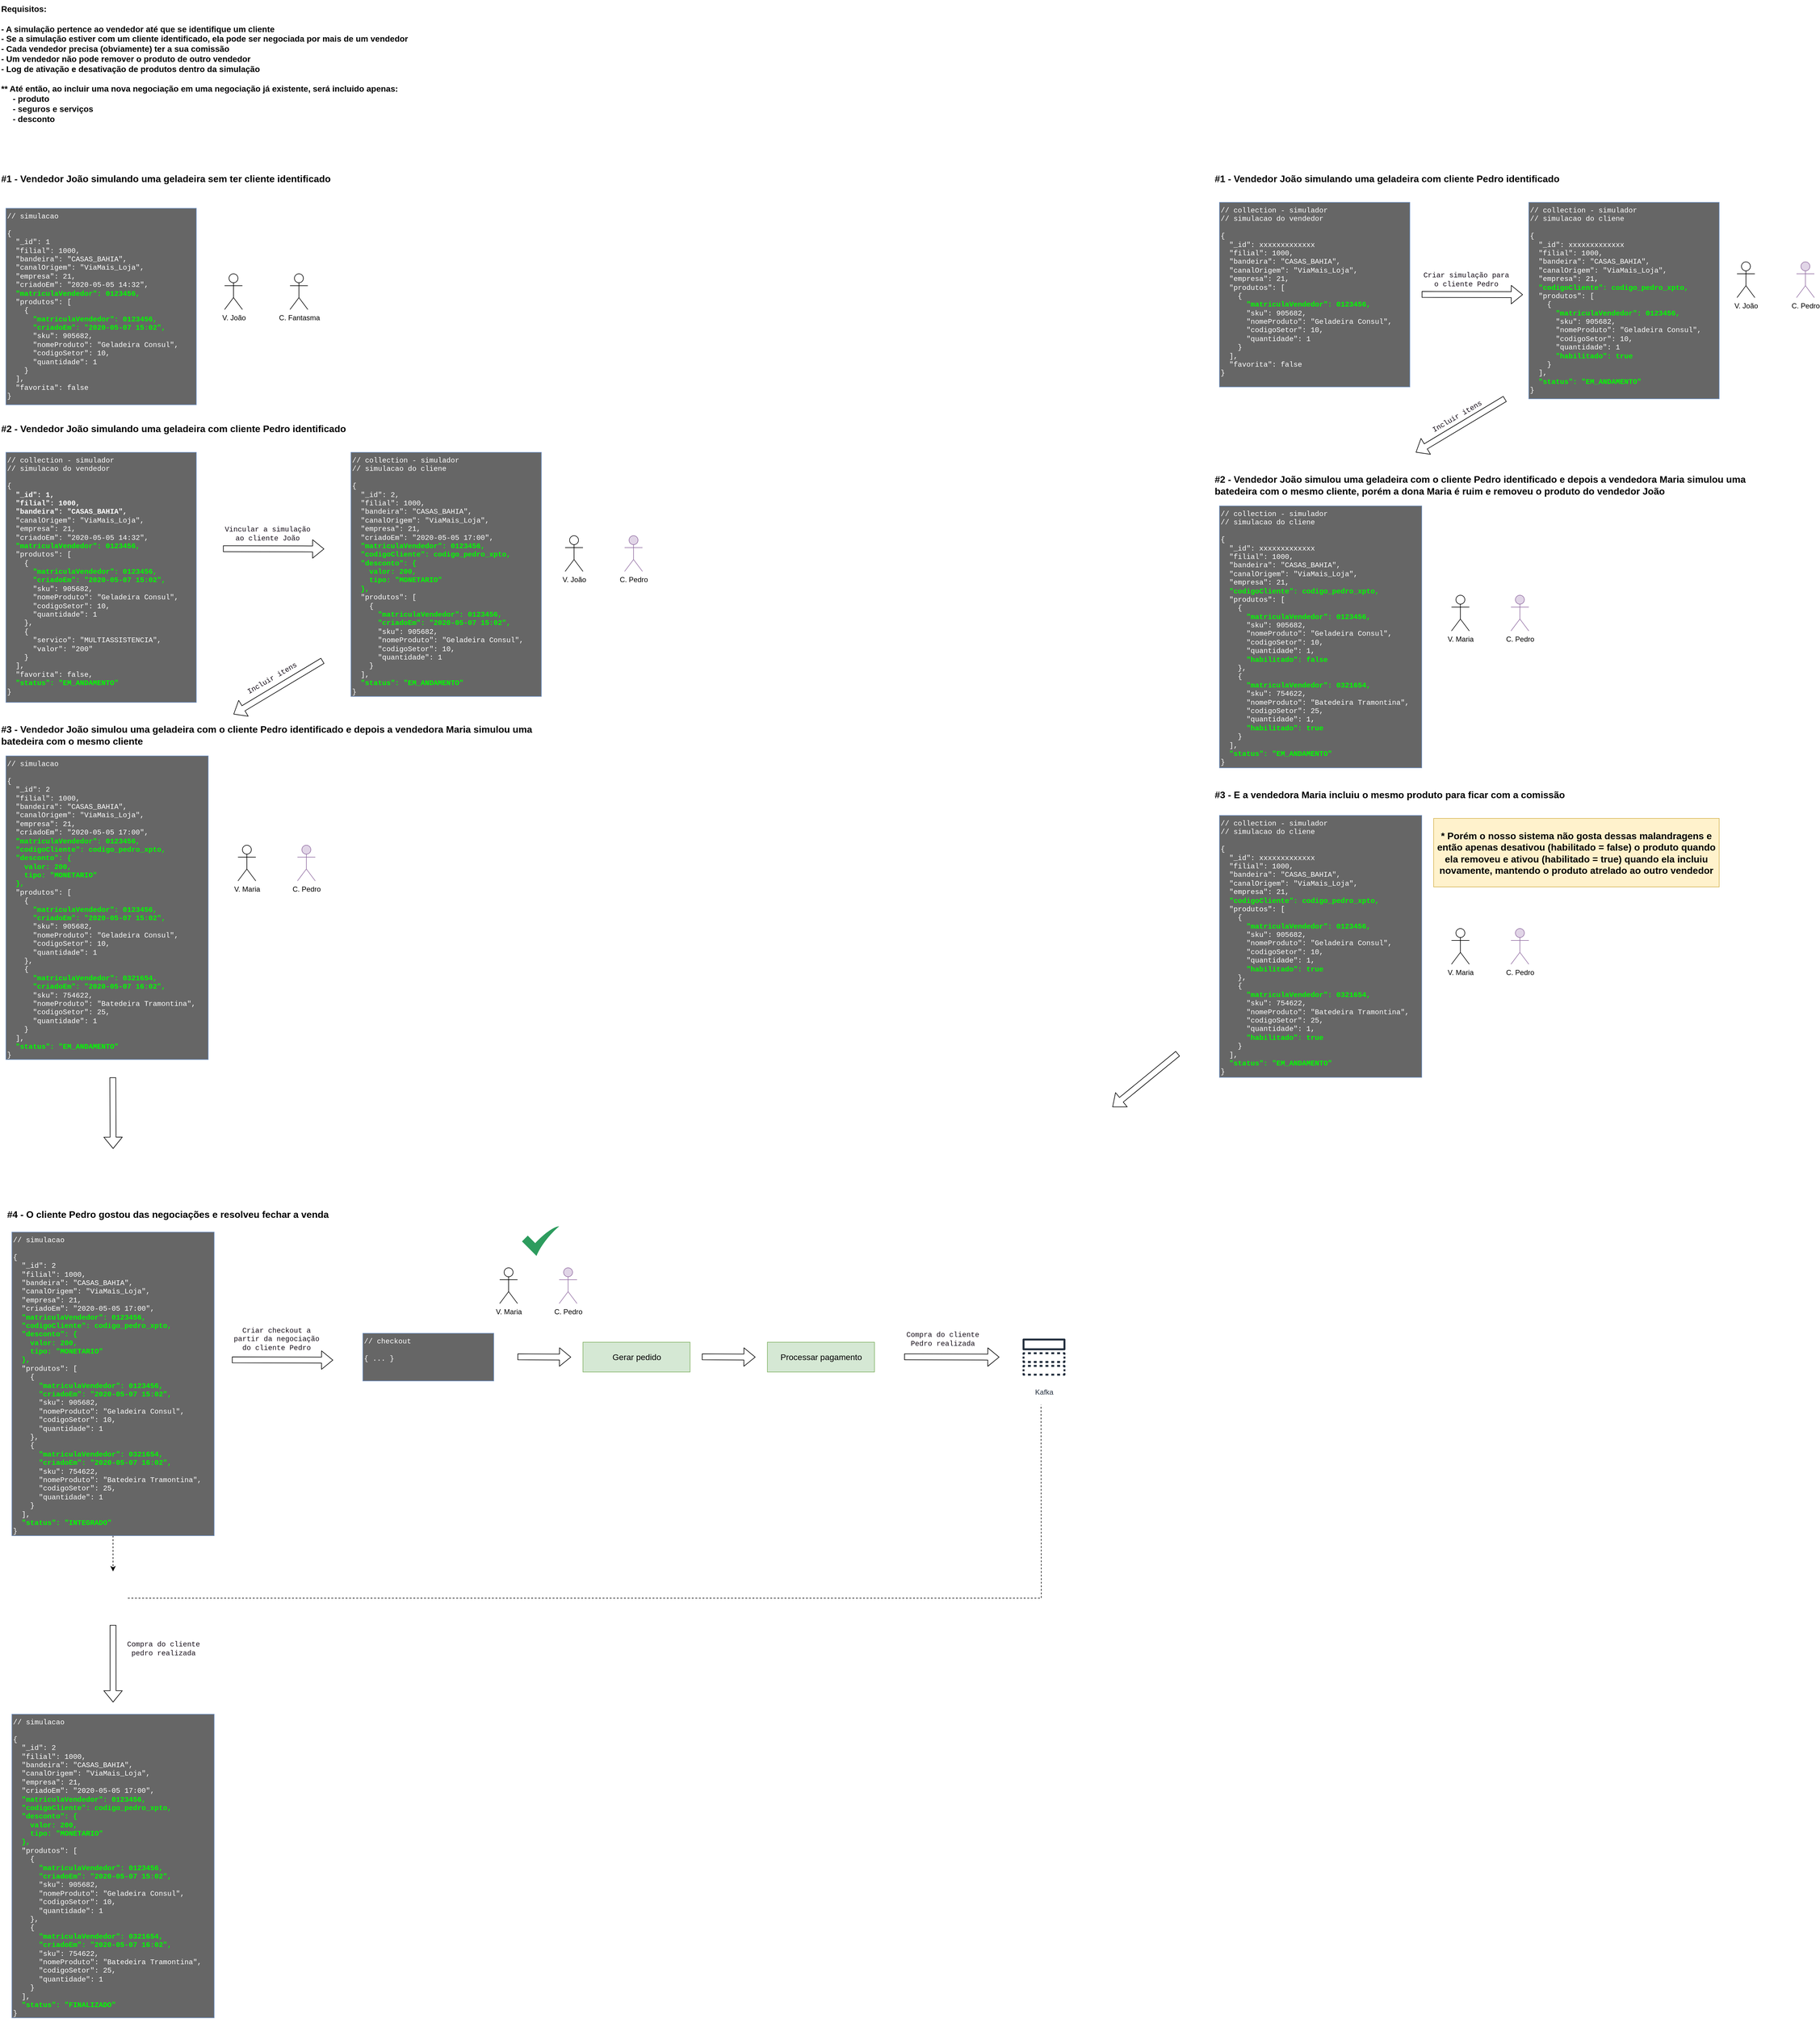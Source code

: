 <mxfile version="21.6.9" type="github" pages="4">
  <diagram id="Ah3j89J9dZjGGa0gmjgg" name="v1">
    <mxGraphModel dx="1434" dy="800" grid="1" gridSize="10" guides="1" tooltips="1" connect="1" arrows="1" fold="1" page="1" pageScale="1" pageWidth="3300" pageHeight="2339" math="0" shadow="0">
      <root>
        <mxCell id="0" />
        <mxCell id="1" parent="0" />
        <mxCell id="9uaR8edSKQL9QuCyxGl3-1" value="#1 - Vendedor João simulando uma geladeira sem ter cliente identificado" style="text;html=1;strokeColor=none;fillColor=none;align=left;verticalAlign=middle;whiteSpace=wrap;rounded=0;fontStyle=1;fontSize=16;" parent="1" vertex="1">
          <mxGeometry x="40" y="330" width="680" height="20" as="geometry" />
        </mxCell>
        <mxCell id="9uaR8edSKQL9QuCyxGl3-2" value="Requisitos:&lt;br style=&quot;font-size: 14px&quot;&gt;&lt;br style=&quot;font-size: 14px&quot;&gt;- A simulação pertence ao vendedor até que se identifique um cliente&lt;br style=&quot;font-size: 14px&quot;&gt;- Se a simulação estiver com um cliente identificado, ela pode ser negociada por mais de um vendedor&lt;br&gt;- Cada vendedor precisa (obviamente) ter a sua comissão&lt;br&gt;- Um vendedor não pode remover o produto de outro vendedor&lt;br&gt;- Log de ativação e desativação de produtos dentro da simulação&lt;br&gt;&lt;br&gt;** Até então, ao incluir uma nova negociação em uma negociação já existente, será incluido apenas:&lt;br&gt;&amp;nbsp; &amp;nbsp; &amp;nbsp;- produto&lt;br&gt;&amp;nbsp; &amp;nbsp; &amp;nbsp;- seguros e serviços&lt;br&gt;&amp;nbsp; &amp;nbsp; &amp;nbsp;- desconto" style="text;html=1;strokeColor=none;fillColor=none;align=left;verticalAlign=top;whiteSpace=wrap;rounded=0;fontStyle=1;fontSize=14;" parent="1" vertex="1">
          <mxGeometry x="40" y="40" width="720" height="220" as="geometry" />
        </mxCell>
        <mxCell id="9uaR8edSKQL9QuCyxGl3-3" value="#2 - Vendedor João simulando uma geladeira com cliente Pedro identificado" style="text;html=1;strokeColor=none;fillColor=none;align=left;verticalAlign=middle;whiteSpace=wrap;rounded=0;fontStyle=1;fontSize=16;" parent="1" vertex="1">
          <mxGeometry x="40" y="750" width="620" height="20" as="geometry" />
        </mxCell>
        <mxCell id="9uaR8edSKQL9QuCyxGl3-4" value="#3 - Vendedor João simulou uma geladeira com o cliente Pedro identificado e depois a vendedora Maria simulou uma batedeira com o mesmo cliente" style="text;html=1;strokeColor=none;fillColor=none;align=left;verticalAlign=middle;whiteSpace=wrap;rounded=0;fontStyle=1;fontSize=16;" parent="1" vertex="1">
          <mxGeometry x="40" y="1250" width="900" height="50" as="geometry" />
        </mxCell>
        <mxCell id="9uaR8edSKQL9QuCyxGl3-5" value="&lt;span&gt;// simulacao&lt;br&gt;&lt;br&gt;{&lt;br&gt;&lt;/span&gt;&amp;nbsp; &quot;_id&quot;: 1&lt;br&gt;&lt;div&gt;&amp;nbsp; &quot;filial&quot;: 1000,&lt;/div&gt;&lt;div&gt;&amp;nbsp; &quot;bandeira&quot;: &quot;CASAS_BAHIA&quot;,&lt;/div&gt;&lt;div&gt;&amp;nbsp; &quot;canalOrigem&quot;: &quot;ViaMais_Loja&quot;,&lt;/div&gt;&lt;div&gt;&amp;nbsp; &quot;empresa&quot;: 21,&lt;/div&gt;&lt;div&gt;&amp;nbsp; &quot;criadoEm&quot;: &quot;2020-05-05 14:32&quot;,&lt;/div&gt;&lt;b style=&quot;color: rgb(0 , 255 , 0)&quot;&gt;&amp;nbsp; &quot;matriculaVendedor&quot;: 0123456,&lt;/b&gt;&lt;div&gt;&amp;nbsp; &quot;produtos&quot;: [&lt;/div&gt;&lt;div&gt;&amp;nbsp; &amp;nbsp; {&lt;/div&gt;&lt;font color=&quot;#00ff00&quot;&gt;&lt;b&gt;&amp;nbsp; &amp;nbsp; &amp;nbsp; &quot;matriculaVendedor&quot;: 0123456,&lt;br&gt;&amp;nbsp; &amp;nbsp; &amp;nbsp;&amp;nbsp;&quot;criadoEm&quot;: &quot;2020-05-07 15:02&quot;,&lt;br&gt;&lt;/b&gt;&lt;/font&gt;&lt;div&gt;&amp;nbsp; &amp;nbsp; &amp;nbsp; &quot;sku&quot;: 905682,&lt;/div&gt;&lt;div&gt;&amp;nbsp; &amp;nbsp; &amp;nbsp; &quot;nomeProduto&quot;: &quot;Geladeira Consul&quot;,&lt;/div&gt;&lt;div&gt;&amp;nbsp; &amp;nbsp; &amp;nbsp; &quot;codigoSetor&quot;: 10,&lt;/div&gt;&lt;div&gt;&amp;nbsp; &amp;nbsp; &amp;nbsp; &quot;quantidade&quot;: 1&lt;/div&gt;&lt;div&gt;&amp;nbsp; &amp;nbsp; }&lt;/div&gt;&lt;div&gt;&amp;nbsp; ],&lt;/div&gt;&lt;div&gt;&amp;nbsp; &quot;favorita&quot;: false&lt;/div&gt;&lt;div&gt;}&lt;/div&gt;" style="text;html=1;strokeColor=#6c8ebf;align=left;verticalAlign=top;whiteSpace=wrap;rounded=0;fontColor=#FFFFFF;fillColor=#666666;fontFamily=Courier New;" parent="1" vertex="1">
          <mxGeometry x="50" y="390" width="320" height="330" as="geometry" />
        </mxCell>
        <mxCell id="9uaR8edSKQL9QuCyxGl3-6" value="// collection - simulador&lt;span&gt;&lt;br&gt;// simulacao do vendedor&lt;br&gt;&lt;br&gt;{&lt;br&gt;&lt;/span&gt;&lt;b&gt;&amp;nbsp; &quot;_id&quot;: 1,&lt;br&gt;&lt;/b&gt;&lt;div&gt;&lt;b&gt;&amp;nbsp; &quot;filial&quot;: 1000,&lt;/b&gt;&lt;/div&gt;&lt;div&gt;&lt;b&gt;&amp;nbsp; &quot;bandeira&quot;: &quot;CASAS_BAHIA&quot;,&lt;/b&gt;&lt;/div&gt;&lt;div&gt;&amp;nbsp; &quot;canalOrigem&quot;: &quot;ViaMais_Loja&quot;,&lt;/div&gt;&lt;div&gt;&amp;nbsp; &quot;empresa&quot;: 21,&lt;/div&gt;&lt;div&gt;&amp;nbsp;&amp;nbsp;&lt;span&gt;&quot;criadoEm&quot;: &quot;2020-05-05 14:32&quot;,&lt;/span&gt;&lt;/div&gt;&lt;b style=&quot;color: rgb(0 , 255 , 0)&quot;&gt;&amp;nbsp; &quot;matriculaVendedor&quot;: 0123456,&lt;/b&gt;&lt;div&gt;&lt;span&gt;&amp;nbsp; &quot;produtos&quot;: [&lt;/span&gt;&lt;br&gt;&lt;/div&gt;&lt;div&gt;&amp;nbsp; &amp;nbsp; {&lt;/div&gt;&lt;b style=&quot;color: rgb(0 , 255 , 0)&quot;&gt;&amp;nbsp; &amp;nbsp; &amp;nbsp; &quot;matriculaVendedor&quot;: 0123456,&lt;br&gt;&lt;/b&gt;&lt;b style=&quot;color: rgb(0 , 255 , 0)&quot;&gt;&amp;nbsp; &amp;nbsp; &amp;nbsp; &quot;criadoEm&quot;: &quot;2020-05-07 15:02&quot;,&lt;/b&gt;&lt;b style=&quot;color: rgb(0 , 255 , 0)&quot;&gt;&lt;br&gt;&lt;/b&gt;&lt;div&gt;&amp;nbsp; &amp;nbsp; &amp;nbsp; &quot;sku&quot;: 905682,&lt;/div&gt;&lt;div&gt;&amp;nbsp; &amp;nbsp; &amp;nbsp; &quot;nomeProduto&quot;: &quot;Geladeira Consul&quot;,&lt;/div&gt;&lt;div&gt;&amp;nbsp; &amp;nbsp; &amp;nbsp; &quot;codigoSetor&quot;: 10,&lt;/div&gt;&lt;div&gt;&amp;nbsp; &amp;nbsp; &amp;nbsp; &quot;quantidade&quot;: 1&lt;/div&gt;&lt;div&gt;&amp;nbsp; &amp;nbsp; },&lt;/div&gt;&lt;div&gt;&amp;nbsp; &amp;nbsp; {&lt;/div&gt;&lt;div&gt;&amp;nbsp; &amp;nbsp; &amp;nbsp; &quot;servico&quot;: &quot;MULTIASSISTENCIA&quot;,&lt;/div&gt;&lt;div&gt;&amp;nbsp; &amp;nbsp; &amp;nbsp; &quot;valor&quot;: &quot;200&quot;&lt;/div&gt;&lt;div&gt;&amp;nbsp; &amp;nbsp; }&lt;/div&gt;&lt;div&gt;&amp;nbsp; ],&lt;/div&gt;&lt;div&gt;&amp;nbsp; &quot;favorita&quot;: false,&lt;/div&gt;&lt;div&gt;&lt;b&gt;&lt;font color=&quot;#00ff00&quot;&gt;&amp;nbsp; &quot;status&quot;: &quot;EM_ANDAMENTO&quot;&lt;/font&gt;&lt;/b&gt;&lt;br&gt;&lt;/div&gt;&lt;div&gt;}&lt;/div&gt;" style="text;html=1;strokeColor=#6c8ebf;align=left;verticalAlign=top;whiteSpace=wrap;rounded=0;fontColor=#FFFFFF;fillColor=#666666;fontFamily=Courier New;" parent="1" vertex="1">
          <mxGeometry x="50" y="800" width="320" height="420" as="geometry" />
        </mxCell>
        <mxCell id="9uaR8edSKQL9QuCyxGl3-7" value="&lt;span&gt;// collection - simulador&lt;br&gt;// simulacao do cliene&lt;br&gt;&lt;br&gt;&lt;/span&gt;{&lt;br&gt;&amp;nbsp; &quot;_id&quot;: 2,&lt;br&gt;&lt;div&gt;&amp;nbsp; &quot;filial&quot;: 1000,&lt;/div&gt;&lt;div&gt;&amp;nbsp; &quot;bandeira&quot;: &quot;CASAS_BAHIA&quot;,&lt;/div&gt;&lt;div&gt;&amp;nbsp; &quot;canalOrigem&quot;: &quot;ViaMais_Loja&quot;,&lt;/div&gt;&lt;div&gt;&amp;nbsp; &quot;empresa&quot;: 21,&lt;/div&gt;&lt;div&gt;&amp;nbsp; &quot;criadoEm&quot;: &quot;2020-05-05 17:00&quot;,&lt;br&gt;&lt;/div&gt;&lt;div&gt;&lt;b style=&quot;color: rgb(0 , 255 , 0)&quot;&gt;&amp;nbsp; &quot;matriculaVendedor&quot;: 0123456,&lt;/b&gt;&lt;br&gt;&lt;/div&gt;&lt;div&gt;&amp;nbsp; &lt;b&gt;&lt;font color=&quot;#00ff00&quot;&gt;&quot;codigoCliente&quot;: codigo_pedro_xpto,&lt;/font&gt;&lt;/b&gt;&lt;/div&gt;&lt;div&gt;&lt;b&gt;&lt;font color=&quot;#00ff00&quot;&gt;&amp;nbsp; &quot;desconto&quot;: {&lt;/font&gt;&lt;/b&gt;&lt;/div&gt;&lt;div&gt;&lt;b&gt;&lt;font color=&quot;#00ff00&quot;&gt;&amp;nbsp; &amp;nbsp; valor: 200,&lt;/font&gt;&lt;/b&gt;&lt;/div&gt;&lt;div&gt;&lt;b&gt;&lt;font color=&quot;#00ff00&quot;&gt;&amp;nbsp; &amp;nbsp; tipo: &quot;MONETARIO&quot;&lt;/font&gt;&lt;/b&gt;&lt;/div&gt;&lt;div&gt;&lt;b&gt;&lt;font color=&quot;#00ff00&quot;&gt;&amp;nbsp; },&lt;/font&gt;&lt;/b&gt;&lt;/div&gt;&lt;div&gt;&amp;nbsp; &quot;produtos&quot;: [&lt;/div&gt;&lt;div&gt;&amp;nbsp; &amp;nbsp; {&lt;/div&gt;&lt;div&gt;&lt;b&gt;&amp;nbsp;&lt;font color=&quot;#00ff00&quot;&gt; &amp;nbsp; &amp;nbsp; &quot;matriculaVendedor&quot;: 0123456,&lt;/font&gt;&lt;br&gt;&lt;/b&gt;&lt;/div&gt;&lt;div&gt;&lt;b style=&quot;color: rgb(0 , 255 , 0)&quot;&gt;&amp;nbsp; &amp;nbsp; &amp;nbsp; &quot;criadoEm&quot;: &quot;2020-05-07 15:02&quot;,&lt;/b&gt;&lt;b&gt;&lt;font color=&quot;#00ff00&quot;&gt;&lt;br&gt;&lt;/font&gt;&lt;/b&gt;&lt;/div&gt;&lt;div&gt;&amp;nbsp; &amp;nbsp; &amp;nbsp; &quot;sku&quot;: 905682,&lt;/div&gt;&lt;div&gt;&amp;nbsp; &amp;nbsp; &amp;nbsp; &quot;nomeProduto&quot;: &quot;Geladeira Consul&quot;,&lt;/div&gt;&lt;div&gt;&amp;nbsp; &amp;nbsp; &amp;nbsp; &quot;codigoSetor&quot;: 10,&lt;/div&gt;&lt;div&gt;&amp;nbsp; &amp;nbsp; &amp;nbsp; &quot;quantidade&quot;: 1&lt;/div&gt;&lt;div&gt;&amp;nbsp; &amp;nbsp; }&lt;/div&gt;&lt;div&gt;&amp;nbsp; ],&lt;/div&gt;&lt;div&gt;&lt;b&gt;&amp;nbsp; &lt;font color=&quot;#00ff00&quot;&gt;&quot;status&quot;: &quot;EM_ANDAMENTO&quot;&lt;/font&gt;&lt;/b&gt;&lt;/div&gt;&lt;div&gt;}&lt;/div&gt;" style="text;html=1;strokeColor=#6c8ebf;align=left;verticalAlign=top;whiteSpace=wrap;rounded=0;fontColor=#FFFFFF;fillColor=#666666;fontFamily=Courier New;" parent="1" vertex="1">
          <mxGeometry x="630" y="800" width="320" height="410" as="geometry" />
        </mxCell>
        <mxCell id="9uaR8edSKQL9QuCyxGl3-8" value="" style="shape=flexArrow;endArrow=classic;html=1;fontFamily=Courier New;fontColor=#FFFFFF;" parent="1" edge="1">
          <mxGeometry width="50" height="50" relative="1" as="geometry">
            <mxPoint x="415" y="961.91" as="sourcePoint" />
            <mxPoint x="585" y="962.25" as="targetPoint" />
          </mxGeometry>
        </mxCell>
        <mxCell id="9uaR8edSKQL9QuCyxGl3-9" value="&lt;span&gt;// simulacao&lt;br&gt;&lt;br&gt;&lt;/span&gt;{&lt;br&gt;&amp;nbsp; &quot;_id&quot;: 2&lt;br&gt;&lt;div&gt;&amp;nbsp; &quot;filial&quot;: 1000,&lt;/div&gt;&lt;div&gt;&amp;nbsp; &quot;bandeira&quot;: &quot;CASAS_BAHIA&quot;,&lt;/div&gt;&lt;div&gt;&amp;nbsp; &quot;canalOrigem&quot;: &quot;ViaMais_Loja&quot;,&lt;/div&gt;&lt;div&gt;&amp;nbsp; &quot;empresa&quot;: 21,&lt;/div&gt;&lt;div&gt;&amp;nbsp; &quot;criadoEm&quot;: &quot;2020-05-05 17:00&quot;,&lt;br&gt;&lt;/div&gt;&lt;div&gt;&lt;b style=&quot;color: rgb(0 , 255 , 0)&quot;&gt;&amp;nbsp; &quot;matriculaVendedor&quot;: 0123456,&lt;/b&gt;&lt;br&gt;&lt;/div&gt;&lt;div&gt;&amp;nbsp; &lt;b&gt;&lt;font color=&quot;#00ff00&quot;&gt;&quot;codigoCliente&quot;:&amp;nbsp;&lt;/font&gt;&lt;/b&gt;&lt;b&gt;&lt;font color=&quot;#00ff00&quot;&gt;codigo_pedro_xpto&lt;/font&gt;&lt;/b&gt;&lt;b&gt;&lt;font color=&quot;#00ff00&quot;&gt;,&lt;/font&gt;&lt;/b&gt;&lt;/div&gt;&lt;div&gt;&lt;div&gt;&lt;b&gt;&lt;font color=&quot;#00ff00&quot;&gt;&amp;nbsp; &quot;desconto&quot;: {&lt;/font&gt;&lt;/b&gt;&lt;/div&gt;&lt;div&gt;&lt;b&gt;&lt;font color=&quot;#00ff00&quot;&gt;&amp;nbsp; &amp;nbsp; valor: 200,&lt;/font&gt;&lt;/b&gt;&lt;/div&gt;&lt;div&gt;&lt;b&gt;&lt;font color=&quot;#00ff00&quot;&gt;&amp;nbsp; &amp;nbsp; tipo: &quot;MONETARIO&quot;&lt;/font&gt;&lt;/b&gt;&lt;/div&gt;&lt;div&gt;&lt;b&gt;&lt;font color=&quot;#00ff00&quot;&gt;&amp;nbsp; },&lt;/font&gt;&lt;/b&gt;&lt;/div&gt;&lt;/div&gt;&lt;div&gt;&amp;nbsp; &quot;produtos&quot;: [&lt;/div&gt;&lt;div&gt;&amp;nbsp; &amp;nbsp; {&lt;/div&gt;&lt;div&gt;&lt;b&gt;&lt;font color=&quot;#00ff00&quot;&gt;&amp;nbsp; &amp;nbsp; &amp;nbsp; &quot;matriculaVendedor&quot;: 0123456,&lt;/font&gt;&lt;br&gt;&lt;/b&gt;&lt;/div&gt;&lt;div&gt;&lt;b style=&quot;color: rgb(0 , 255 , 0)&quot;&gt;&amp;nbsp; &amp;nbsp; &amp;nbsp; &quot;criadoEm&quot;: &quot;2020-05-07 15:02&quot;,&lt;/b&gt;&lt;b&gt;&lt;font color=&quot;#00ff00&quot;&gt;&lt;br&gt;&lt;/font&gt;&lt;/b&gt;&lt;/div&gt;&lt;div&gt;&amp;nbsp; &amp;nbsp; &amp;nbsp; &quot;sku&quot;: 905682,&lt;/div&gt;&lt;div&gt;&amp;nbsp; &amp;nbsp; &amp;nbsp; &quot;nomeProduto&quot;: &quot;Geladeira Consul&quot;,&lt;/div&gt;&lt;div&gt;&amp;nbsp; &amp;nbsp; &amp;nbsp; &quot;codigoSetor&quot;: 10,&lt;/div&gt;&lt;div&gt;&amp;nbsp; &amp;nbsp; &amp;nbsp; &quot;quantidade&quot;: 1&lt;/div&gt;&lt;div&gt;&amp;nbsp; &amp;nbsp; },&lt;/div&gt;&lt;div&gt;&amp;nbsp; &amp;nbsp;&amp;nbsp;&lt;span&gt;{&lt;/span&gt;&lt;/div&gt;&lt;div&gt;&lt;b&gt;&lt;font color=&quot;#00ff00&quot;&gt;&amp;nbsp; &amp;nbsp; &amp;nbsp; &quot;matriculaVendedor&quot;: 0321654,&lt;/font&gt;&lt;br&gt;&lt;/b&gt;&lt;/div&gt;&lt;div&gt;&lt;b style=&quot;color: rgb(0 , 255 , 0)&quot;&gt;&amp;nbsp; &amp;nbsp; &amp;nbsp; &quot;criadoEm&quot;: &quot;2020-05-07 16&lt;/b&gt;&lt;b style=&quot;color: rgb(0 , 255 , 0)&quot;&gt;:02&quot;,&lt;/b&gt;&lt;/div&gt;&lt;div&gt;&amp;nbsp; &amp;nbsp; &amp;nbsp; &quot;sku&quot;: 754622,&lt;/div&gt;&lt;div&gt;&amp;nbsp; &amp;nbsp; &amp;nbsp; &quot;nomeProduto&quot;: &quot;Batedeira Tramontina&quot;,&lt;/div&gt;&lt;div&gt;&amp;nbsp; &amp;nbsp; &amp;nbsp; &quot;codigoSetor&quot;: 25,&lt;/div&gt;&lt;div&gt;&amp;nbsp; &amp;nbsp; &amp;nbsp; &quot;quantidade&quot;: 1&lt;/div&gt;&lt;div&gt;&amp;nbsp; &amp;nbsp; }&lt;/div&gt;&lt;div&gt;&amp;nbsp; ],&lt;/div&gt;&lt;div&gt;&lt;b&gt;&amp;nbsp; &lt;font color=&quot;#00ff00&quot;&gt;&quot;status&quot;: &quot;&lt;/font&gt;&lt;span style=&quot;color: rgb(0 , 255 , 0)&quot;&gt;EM_ANDAMENTO&lt;/span&gt;&lt;font color=&quot;#00ff00&quot;&gt;&quot;&lt;/font&gt;&lt;/b&gt;&lt;/div&gt;&lt;div&gt;}&lt;/div&gt;" style="text;html=1;strokeColor=#6c8ebf;align=left;verticalAlign=top;whiteSpace=wrap;rounded=0;fontColor=#FFFFFF;fillColor=#666666;fontFamily=Courier New;" parent="1" vertex="1">
          <mxGeometry x="50" y="1310" width="340" height="510" as="geometry" />
        </mxCell>
        <mxCell id="9uaR8edSKQL9QuCyxGl3-10" value="" style="shape=flexArrow;endArrow=classic;html=1;fontFamily=Courier New;fontColor=#FFFFFF;" parent="1" edge="1">
          <mxGeometry width="50" height="50" relative="1" as="geometry">
            <mxPoint x="582.5" y="1150" as="sourcePoint" />
            <mxPoint x="432.5" y="1240" as="targetPoint" />
          </mxGeometry>
        </mxCell>
        <mxCell id="9uaR8edSKQL9QuCyxGl3-11" value="Vincular a simulação ao cliente João" style="text;html=1;strokeColor=none;fillColor=none;align=center;verticalAlign=middle;whiteSpace=wrap;rounded=0;fontFamily=Courier New;fontColor=#160E19;" parent="1" vertex="1">
          <mxGeometry x="415" y="927.25" width="150" height="20" as="geometry" />
        </mxCell>
        <mxCell id="9uaR8edSKQL9QuCyxGl3-12" value="Incluir itens" style="text;html=1;strokeColor=none;fillColor=none;align=center;verticalAlign=middle;whiteSpace=wrap;rounded=0;fontFamily=Courier New;fontColor=#160E19;rotation=-30;" parent="1" vertex="1">
          <mxGeometry x="427.5" y="1180" width="140" as="geometry" />
        </mxCell>
        <mxCell id="9uaR8edSKQL9QuCyxGl3-13" value="#4 - O cliente Pedro gostou das negociações e resolveu fechar a venda" style="text;html=1;strokeColor=none;fillColor=none;align=left;verticalAlign=middle;whiteSpace=wrap;rounded=0;fontStyle=1;fontSize=16;" parent="1" vertex="1">
          <mxGeometry x="50" y="2070" width="750" height="20" as="geometry" />
        </mxCell>
        <mxCell id="9uaR8edSKQL9QuCyxGl3-14" style="edgeStyle=orthogonalEdgeStyle;rounded=0;orthogonalLoop=1;jettySize=auto;html=1;fontSize=14;fontColor=#000000;dashed=1;" parent="1" source="9uaR8edSKQL9QuCyxGl3-15" edge="1">
          <mxGeometry relative="1" as="geometry">
            <mxPoint x="230" y="2680" as="targetPoint" />
          </mxGeometry>
        </mxCell>
        <mxCell id="9uaR8edSKQL9QuCyxGl3-15" value="// simulacao&lt;br&gt;&lt;br&gt;{&lt;br&gt;&amp;nbsp; &quot;_id&quot;: 2&lt;br&gt;&lt;div&gt;&amp;nbsp; &quot;filial&quot;: 1000,&lt;/div&gt;&lt;div&gt;&amp;nbsp; &quot;bandeira&quot;: &quot;CASAS_BAHIA&quot;,&lt;/div&gt;&lt;div&gt;&amp;nbsp; &quot;canalOrigem&quot;: &quot;ViaMais_Loja&quot;,&lt;/div&gt;&lt;div&gt;&amp;nbsp; &quot;empresa&quot;: 21,&lt;/div&gt;&lt;div&gt;&amp;nbsp; &quot;criadoEm&quot;: &quot;2020-05-05 17:00&quot;,&lt;br&gt;&lt;/div&gt;&lt;div&gt;&lt;b style=&quot;color: rgb(0 , 255 , 0)&quot;&gt;&amp;nbsp; &quot;matriculaVendedor&quot;: 0123456,&lt;/b&gt;&lt;br&gt;&lt;/div&gt;&lt;div&gt;&amp;nbsp;&amp;nbsp;&lt;b&gt;&lt;font color=&quot;#00ff00&quot;&gt;&quot;codigoCliente&quot;:&amp;nbsp;&lt;/font&gt;&lt;/b&gt;&lt;b&gt;&lt;font color=&quot;#00ff00&quot;&gt;codigo_pedro_xpto&lt;/font&gt;&lt;/b&gt;&lt;b&gt;&lt;font color=&quot;#00ff00&quot;&gt;,&lt;/font&gt;&lt;/b&gt;&lt;/div&gt;&lt;div&gt;&lt;div&gt;&lt;b&gt;&lt;font color=&quot;#00ff00&quot;&gt;&amp;nbsp; &quot;desconto&quot;: {&lt;/font&gt;&lt;/b&gt;&lt;/div&gt;&lt;div&gt;&lt;b&gt;&lt;font color=&quot;#00ff00&quot;&gt;&amp;nbsp; &amp;nbsp; valor: 200,&lt;/font&gt;&lt;/b&gt;&lt;/div&gt;&lt;div&gt;&lt;b&gt;&lt;font color=&quot;#00ff00&quot;&gt;&amp;nbsp; &amp;nbsp; tipo: &quot;MONETARIO&quot;&lt;/font&gt;&lt;/b&gt;&lt;/div&gt;&lt;div&gt;&lt;b&gt;&lt;font color=&quot;#00ff00&quot;&gt;&amp;nbsp; },&lt;/font&gt;&lt;/b&gt;&lt;/div&gt;&lt;/div&gt;&lt;div&gt;&amp;nbsp; &quot;produtos&quot;: [&lt;/div&gt;&lt;div&gt;&amp;nbsp; &amp;nbsp; {&lt;/div&gt;&lt;div&gt;&lt;b&gt;&lt;font color=&quot;#00ff00&quot;&gt;&amp;nbsp; &amp;nbsp; &amp;nbsp; &quot;matriculaVendedor&quot;: 0123456,&lt;/font&gt;&lt;br&gt;&lt;/b&gt;&lt;/div&gt;&lt;div&gt;&lt;b style=&quot;color: rgb(0 , 255 , 0)&quot;&gt;&amp;nbsp; &amp;nbsp; &amp;nbsp; &quot;criadoEm&quot;: &quot;2020-05-07 15:02&quot;,&lt;/b&gt;&lt;b&gt;&lt;font color=&quot;#00ff00&quot;&gt;&lt;br&gt;&lt;/font&gt;&lt;/b&gt;&lt;/div&gt;&lt;div&gt;&amp;nbsp; &amp;nbsp; &amp;nbsp; &quot;sku&quot;: 905682,&lt;/div&gt;&lt;div&gt;&amp;nbsp; &amp;nbsp; &amp;nbsp; &quot;nomeProduto&quot;: &quot;Geladeira Consul&quot;,&lt;/div&gt;&lt;div&gt;&amp;nbsp; &amp;nbsp; &amp;nbsp; &quot;codigoSetor&quot;: 10,&lt;/div&gt;&lt;div&gt;&amp;nbsp; &amp;nbsp; &amp;nbsp; &quot;quantidade&quot;: 1&lt;/div&gt;&lt;div&gt;&amp;nbsp; &amp;nbsp; },&lt;/div&gt;&lt;div&gt;&amp;nbsp; &amp;nbsp;&amp;nbsp;{&lt;/div&gt;&lt;div&gt;&lt;b&gt;&lt;font color=&quot;#00ff00&quot;&gt;&amp;nbsp; &amp;nbsp; &amp;nbsp; &quot;matriculaVendedor&quot;: 0321654,&lt;/font&gt;&lt;br&gt;&lt;/b&gt;&lt;/div&gt;&lt;div&gt;&lt;b style=&quot;color: rgb(0 , 255 , 0)&quot;&gt;&amp;nbsp; &amp;nbsp; &amp;nbsp; &quot;criadoEm&quot;: &quot;2020-05-07 16&lt;/b&gt;&lt;b style=&quot;color: rgb(0 , 255 , 0)&quot;&gt;:02&quot;,&lt;/b&gt;&lt;/div&gt;&lt;div&gt;&amp;nbsp; &amp;nbsp; &amp;nbsp; &quot;sku&quot;: 754622,&lt;/div&gt;&lt;div&gt;&amp;nbsp; &amp;nbsp; &amp;nbsp; &quot;nomeProduto&quot;: &quot;Batedeira Tramontina&quot;,&lt;/div&gt;&lt;div&gt;&amp;nbsp; &amp;nbsp; &amp;nbsp; &quot;codigoSetor&quot;: 25,&lt;/div&gt;&lt;div&gt;&amp;nbsp; &amp;nbsp; &amp;nbsp; &quot;quantidade&quot;: 1&lt;/div&gt;&lt;div&gt;&amp;nbsp; &amp;nbsp; }&lt;/div&gt;&lt;div&gt;&amp;nbsp; ],&lt;/div&gt;&lt;div&gt;&lt;b&gt;&amp;nbsp;&amp;nbsp;&lt;font color=&quot;#00ff00&quot;&gt;&quot;status&quot;: &quot;&lt;/font&gt;&lt;span style=&quot;color: rgb(0 , 255 , 0)&quot;&gt;INTEGRADO&lt;/span&gt;&lt;font color=&quot;#00ff00&quot;&gt;&quot;&lt;/font&gt;&lt;/b&gt;&lt;/div&gt;&lt;div&gt;}&lt;/div&gt;" style="text;html=1;strokeColor=#6c8ebf;align=left;verticalAlign=top;whiteSpace=wrap;rounded=0;fontColor=#FFFFFF;fillColor=#666666;fontFamily=Courier New;" parent="1" vertex="1">
          <mxGeometry x="60" y="2110" width="340" height="510" as="geometry" />
        </mxCell>
        <mxCell id="9uaR8edSKQL9QuCyxGl3-16" value="V. João" style="shape=umlActor;verticalLabelPosition=bottom;verticalAlign=top;html=1;outlineConnect=0;" parent="1" vertex="1">
          <mxGeometry x="417.5" y="500" width="30" height="60" as="geometry" />
        </mxCell>
        <mxCell id="9uaR8edSKQL9QuCyxGl3-17" value="C. Fantasma" style="shape=umlActor;verticalLabelPosition=bottom;verticalAlign=top;html=1;outlineConnect=0;" parent="1" vertex="1">
          <mxGeometry x="527.5" y="500" width="30" height="60" as="geometry" />
        </mxCell>
        <mxCell id="9uaR8edSKQL9QuCyxGl3-18" value="" style="shape=image;html=1;verticalAlign=top;verticalLabelPosition=bottom;labelBackgroundColor=#ffffff;imageAspect=0;aspect=fixed;image=https://cdn0.iconfinder.com/data/icons/pinpoint-notifocation/48/question-128.png" parent="1" vertex="1">
          <mxGeometry x="522.5" y="510" width="40" height="40" as="geometry" />
        </mxCell>
        <mxCell id="9uaR8edSKQL9QuCyxGl3-19" value="V. João" style="shape=umlActor;verticalLabelPosition=bottom;verticalAlign=top;html=1;outlineConnect=0;" parent="1" vertex="1">
          <mxGeometry x="990" y="940" width="30" height="60" as="geometry" />
        </mxCell>
        <mxCell id="9uaR8edSKQL9QuCyxGl3-20" value="C. Pedro" style="shape=umlActor;verticalLabelPosition=bottom;verticalAlign=top;html=1;outlineConnect=0;fillColor=#e1d5e7;strokeColor=#9673a6;" parent="1" vertex="1">
          <mxGeometry x="1090" y="940" width="30" height="60" as="geometry" />
        </mxCell>
        <mxCell id="9uaR8edSKQL9QuCyxGl3-21" value="V. Maria" style="shape=umlActor;verticalLabelPosition=bottom;verticalAlign=top;html=1;outlineConnect=0;" parent="1" vertex="1">
          <mxGeometry x="440" y="1460" width="30" height="60" as="geometry" />
        </mxCell>
        <mxCell id="9uaR8edSKQL9QuCyxGl3-22" value="C. Pedro" style="shape=umlActor;verticalLabelPosition=bottom;verticalAlign=top;html=1;outlineConnect=0;fillColor=#e1d5e7;strokeColor=#9673a6;" parent="1" vertex="1">
          <mxGeometry x="540" y="1460" width="30" height="60" as="geometry" />
        </mxCell>
        <mxCell id="9uaR8edSKQL9QuCyxGl3-23" value="" style="shape=image;html=1;verticalAlign=top;verticalLabelPosition=bottom;labelBackgroundColor=#ffffff;imageAspect=0;aspect=fixed;image=https://cdn3.iconfinder.com/data/icons/linecons-free-vector-icons-pack/32/bubble-128.png" parent="1" vertex="1">
          <mxGeometry x="462.5" y="460" width="50" height="50" as="geometry" />
        </mxCell>
        <mxCell id="9uaR8edSKQL9QuCyxGl3-24" value="" style="shape=image;html=1;verticalAlign=top;verticalLabelPosition=bottom;labelBackgroundColor=#ffffff;imageAspect=0;aspect=fixed;image=https://cdn3.iconfinder.com/data/icons/linecons-free-vector-icons-pack/32/bubble-128.png" parent="1" vertex="1">
          <mxGeometry x="1030" y="890" width="50" height="50" as="geometry" />
        </mxCell>
        <mxCell id="9uaR8edSKQL9QuCyxGl3-25" value="" style="shape=image;html=1;verticalAlign=top;verticalLabelPosition=bottom;labelBackgroundColor=#ffffff;imageAspect=0;aspect=fixed;image=https://cdn3.iconfinder.com/data/icons/linecons-free-vector-icons-pack/32/bubble-128.png" parent="1" vertex="1">
          <mxGeometry x="475" y="1410" width="50" height="50" as="geometry" />
        </mxCell>
        <mxCell id="9uaR8edSKQL9QuCyxGl3-26" value="&lt;span&gt;// checkout&lt;br&gt;&lt;br&gt;&lt;/span&gt;{ ...&amp;nbsp;&lt;span&gt;}&lt;/span&gt;" style="text;html=1;strokeColor=#6c8ebf;align=left;verticalAlign=top;whiteSpace=wrap;rounded=0;fontColor=#FFFFFF;fillColor=#666666;fontFamily=Courier New;" parent="1" vertex="1">
          <mxGeometry x="650" y="2280" width="220" height="80" as="geometry" />
        </mxCell>
        <mxCell id="9uaR8edSKQL9QuCyxGl3-27" value="Criar checkout a partir da negociação do cliente Pedro" style="text;html=1;strokeColor=none;fillColor=none;align=center;verticalAlign=middle;whiteSpace=wrap;rounded=0;fontFamily=Courier New;fontColor=#160E19;" parent="1" vertex="1">
          <mxGeometry x="430" y="2280" width="150" height="20" as="geometry" />
        </mxCell>
        <mxCell id="9uaR8edSKQL9QuCyxGl3-28" value="" style="shape=flexArrow;endArrow=classic;html=1;fontFamily=Courier New;fontColor=#FFFFFF;" parent="1" edge="1">
          <mxGeometry width="50" height="50" relative="1" as="geometry">
            <mxPoint x="430" y="2324.66" as="sourcePoint" />
            <mxPoint x="600" y="2325" as="targetPoint" />
          </mxGeometry>
        </mxCell>
        <mxCell id="9uaR8edSKQL9QuCyxGl3-29" value="V. Maria" style="shape=umlActor;verticalLabelPosition=bottom;verticalAlign=top;html=1;outlineConnect=0;" parent="1" vertex="1">
          <mxGeometry x="880" y="2170" width="30" height="60" as="geometry" />
        </mxCell>
        <mxCell id="9uaR8edSKQL9QuCyxGl3-30" value="C. Pedro" style="shape=umlActor;verticalLabelPosition=bottom;verticalAlign=top;html=1;outlineConnect=0;fillColor=#e1d5e7;strokeColor=#9673a6;" parent="1" vertex="1">
          <mxGeometry x="980" y="2170" width="30" height="60" as="geometry" />
        </mxCell>
        <mxCell id="9uaR8edSKQL9QuCyxGl3-31" value="" style="html=1;aspect=fixed;strokeColor=none;shadow=0;align=center;verticalAlign=top;fillColor=#2D9C5E;shape=mxgraph.gcp2.check;labelBackgroundColor=#00FF00;fontColor=#000000;" parent="1" vertex="1">
          <mxGeometry x="917.5" y="2100" width="62.5" height="50" as="geometry" />
        </mxCell>
        <mxCell id="9uaR8edSKQL9QuCyxGl3-32" value="Processar pagamento" style="html=1;dashed=0;whitespace=wrap;labelBackgroundColor=none;fontSize=14;fillColor=#d5e8d4;strokeColor=#82b366;" parent="1" vertex="1">
          <mxGeometry x="1330" y="2295" width="180" height="50" as="geometry" />
        </mxCell>
        <mxCell id="9uaR8edSKQL9QuCyxGl3-33" value="Gerar pedido" style="html=1;dashed=0;whitespace=wrap;labelBackgroundColor=none;fontSize=14;fillColor=#d5e8d4;strokeColor=#82b366;" parent="1" vertex="1">
          <mxGeometry x="1020" y="2295" width="180" height="50" as="geometry" />
        </mxCell>
        <mxCell id="9uaR8edSKQL9QuCyxGl3-34" value="" style="shape=flexArrow;endArrow=classic;html=1;fontFamily=Courier New;fontColor=#FFFFFF;" parent="1" edge="1">
          <mxGeometry width="50" height="50" relative="1" as="geometry">
            <mxPoint x="910" y="2319.5" as="sourcePoint" />
            <mxPoint x="1000" y="2320" as="targetPoint" />
          </mxGeometry>
        </mxCell>
        <mxCell id="9uaR8edSKQL9QuCyxGl3-35" value="" style="shape=flexArrow;endArrow=classic;html=1;fontFamily=Courier New;fontColor=#FFFFFF;" parent="1" edge="1">
          <mxGeometry width="50" height="50" relative="1" as="geometry">
            <mxPoint x="1220" y="2319.5" as="sourcePoint" />
            <mxPoint x="1310" y="2320" as="targetPoint" />
          </mxGeometry>
        </mxCell>
        <mxCell id="9uaR8edSKQL9QuCyxGl3-36" value="Kafka" style="outlineConnect=0;fontColor=#232F3E;gradientColor=none;strokeColor=#232F3E;fillColor=#ffffff;dashed=0;verticalLabelPosition=bottom;verticalAlign=top;align=center;html=1;fontSize=12;fontStyle=0;aspect=fixed;shape=mxgraph.aws4.resourceIcon;resIcon=mxgraph.aws4.topic;labelBackgroundColor=none;" parent="1" vertex="1">
          <mxGeometry x="1750" y="2275" width="90" height="90" as="geometry" />
        </mxCell>
        <mxCell id="9uaR8edSKQL9QuCyxGl3-37" style="edgeStyle=orthogonalEdgeStyle;rounded=0;orthogonalLoop=1;jettySize=auto;html=1;dashed=1;fontSize=14;fontColor=#000000;endArrow=none;endFill=0;" parent="1" source="9uaR8edSKQL9QuCyxGl3-38" edge="1">
          <mxGeometry relative="1" as="geometry">
            <mxPoint x="1790" y="2400" as="targetPoint" />
          </mxGeometry>
        </mxCell>
        <mxCell id="9uaR8edSKQL9QuCyxGl3-38" value="" style="shape=image;html=1;verticalAlign=top;verticalLabelPosition=bottom;labelBackgroundColor=#ffffff;imageAspect=0;aspect=fixed;image=https://cdn2.iconfinder.com/data/icons/fatcow/32x32/ear_listen.png;fontSize=14;fontColor=#000000;" parent="1" vertex="1">
          <mxGeometry x="205" y="2700" width="50" height="50" as="geometry" />
        </mxCell>
        <mxCell id="9uaR8edSKQL9QuCyxGl3-39" value="" style="shape=flexArrow;endArrow=classic;html=1;fontFamily=Courier New;fontColor=#FFFFFF;" parent="1" edge="1">
          <mxGeometry width="50" height="50" relative="1" as="geometry">
            <mxPoint x="1560" y="2319.5" as="sourcePoint" />
            <mxPoint x="1720" y="2320" as="targetPoint" />
          </mxGeometry>
        </mxCell>
        <mxCell id="9uaR8edSKQL9QuCyxGl3-40" value="Compra do cliente Pedro realizada" style="text;html=1;strokeColor=none;fillColor=none;align=center;verticalAlign=middle;whiteSpace=wrap;rounded=0;fontFamily=Courier New;fontColor=#160E19;" parent="1" vertex="1">
          <mxGeometry x="1550" y="2280" width="150" height="20" as="geometry" />
        </mxCell>
        <mxCell id="9uaR8edSKQL9QuCyxGl3-41" value="// simulacao&lt;br&gt;&lt;br&gt;{&lt;br&gt;&amp;nbsp; &quot;_id&quot;: 2&lt;br&gt;&lt;div&gt;&amp;nbsp; &quot;filial&quot;: 1000,&lt;/div&gt;&lt;div&gt;&amp;nbsp; &quot;bandeira&quot;: &quot;CASAS_BAHIA&quot;,&lt;/div&gt;&lt;div&gt;&amp;nbsp; &quot;canalOrigem&quot;: &quot;ViaMais_Loja&quot;,&lt;/div&gt;&lt;div&gt;&amp;nbsp; &quot;empresa&quot;: 21,&lt;/div&gt;&lt;div&gt;&amp;nbsp; &quot;criadoEm&quot;: &quot;2020-05-05 17:00&quot;,&lt;br&gt;&lt;/div&gt;&lt;div&gt;&lt;b style=&quot;color: rgb(0 , 255 , 0)&quot;&gt;&amp;nbsp; &quot;matriculaVendedor&quot;: 0123456,&lt;/b&gt;&lt;br&gt;&lt;/div&gt;&lt;div&gt;&amp;nbsp;&amp;nbsp;&lt;b&gt;&lt;font color=&quot;#00ff00&quot;&gt;&quot;codigoCliente&quot;:&amp;nbsp;&lt;/font&gt;&lt;/b&gt;&lt;b&gt;&lt;font color=&quot;#00ff00&quot;&gt;codigo_pedro_xpto&lt;/font&gt;&lt;/b&gt;&lt;b&gt;&lt;font color=&quot;#00ff00&quot;&gt;,&lt;/font&gt;&lt;/b&gt;&lt;/div&gt;&lt;div&gt;&lt;div&gt;&lt;b&gt;&lt;font color=&quot;#00ff00&quot;&gt;&amp;nbsp; &quot;desconto&quot;: {&lt;/font&gt;&lt;/b&gt;&lt;/div&gt;&lt;div&gt;&lt;b&gt;&lt;font color=&quot;#00ff00&quot;&gt;&amp;nbsp; &amp;nbsp; valor: 200,&lt;/font&gt;&lt;/b&gt;&lt;/div&gt;&lt;div&gt;&lt;b&gt;&lt;font color=&quot;#00ff00&quot;&gt;&amp;nbsp; &amp;nbsp; tipo: &quot;MONETARIO&quot;&lt;/font&gt;&lt;/b&gt;&lt;/div&gt;&lt;div&gt;&lt;b&gt;&lt;font color=&quot;#00ff00&quot;&gt;&amp;nbsp; },&lt;/font&gt;&lt;/b&gt;&lt;/div&gt;&lt;/div&gt;&lt;div&gt;&amp;nbsp; &quot;produtos&quot;: [&lt;/div&gt;&lt;div&gt;&amp;nbsp; &amp;nbsp; {&lt;/div&gt;&lt;div&gt;&lt;b&gt;&lt;font color=&quot;#00ff00&quot;&gt;&amp;nbsp; &amp;nbsp; &amp;nbsp; &quot;matriculaVendedor&quot;: 0123456,&lt;/font&gt;&lt;br&gt;&lt;/b&gt;&lt;/div&gt;&lt;div&gt;&lt;b style=&quot;color: rgb(0 , 255 , 0)&quot;&gt;&amp;nbsp; &amp;nbsp; &amp;nbsp; &quot;criadoEm&quot;: &quot;2020-05-07 15:02&quot;,&lt;/b&gt;&lt;b&gt;&lt;font color=&quot;#00ff00&quot;&gt;&lt;br&gt;&lt;/font&gt;&lt;/b&gt;&lt;/div&gt;&lt;div&gt;&amp;nbsp; &amp;nbsp; &amp;nbsp; &quot;sku&quot;: 905682,&lt;/div&gt;&lt;div&gt;&amp;nbsp; &amp;nbsp; &amp;nbsp; &quot;nomeProduto&quot;: &quot;Geladeira Consul&quot;,&lt;/div&gt;&lt;div&gt;&amp;nbsp; &amp;nbsp; &amp;nbsp; &quot;codigoSetor&quot;: 10,&lt;/div&gt;&lt;div&gt;&amp;nbsp; &amp;nbsp; &amp;nbsp; &quot;quantidade&quot;: 1&lt;/div&gt;&lt;div&gt;&amp;nbsp; &amp;nbsp; },&lt;/div&gt;&lt;div&gt;&amp;nbsp; &amp;nbsp;&amp;nbsp;{&lt;/div&gt;&lt;div&gt;&lt;b&gt;&lt;font color=&quot;#00ff00&quot;&gt;&amp;nbsp; &amp;nbsp; &amp;nbsp; &quot;matriculaVendedor&quot;: 0321654,&lt;/font&gt;&lt;br&gt;&lt;/b&gt;&lt;/div&gt;&lt;div&gt;&lt;b style=&quot;color: rgb(0 , 255 , 0)&quot;&gt;&amp;nbsp; &amp;nbsp; &amp;nbsp; &quot;criadoEm&quot;: &quot;2020-05-07 16&lt;/b&gt;&lt;b style=&quot;color: rgb(0 , 255 , 0)&quot;&gt;:02&quot;,&lt;/b&gt;&lt;/div&gt;&lt;div&gt;&amp;nbsp; &amp;nbsp; &amp;nbsp; &quot;sku&quot;: 754622,&lt;/div&gt;&lt;div&gt;&amp;nbsp; &amp;nbsp; &amp;nbsp; &quot;nomeProduto&quot;: &quot;Batedeira Tramontina&quot;,&lt;/div&gt;&lt;div&gt;&amp;nbsp; &amp;nbsp; &amp;nbsp; &quot;codigoSetor&quot;: 25,&lt;/div&gt;&lt;div&gt;&amp;nbsp; &amp;nbsp; &amp;nbsp; &quot;quantidade&quot;: 1&lt;/div&gt;&lt;div&gt;&amp;nbsp; &amp;nbsp; }&lt;/div&gt;&lt;div&gt;&amp;nbsp; ],&lt;/div&gt;&lt;div&gt;&lt;b&gt;&amp;nbsp;&amp;nbsp;&lt;font color=&quot;#00ff00&quot;&gt;&quot;status&quot;: &quot;&lt;/font&gt;&lt;span style=&quot;color: rgb(0 , 255 , 0)&quot;&gt;FINALIZADO&lt;/span&gt;&lt;font color=&quot;#00ff00&quot;&gt;&quot;&lt;/font&gt;&lt;/b&gt;&lt;/div&gt;&lt;div&gt;}&lt;/div&gt;" style="text;html=1;strokeColor=#6c8ebf;align=left;verticalAlign=top;whiteSpace=wrap;rounded=0;fontColor=#FFFFFF;fillColor=#666666;fontFamily=Courier New;" parent="1" vertex="1">
          <mxGeometry x="60" y="2920" width="340" height="510" as="geometry" />
        </mxCell>
        <mxCell id="9uaR8edSKQL9QuCyxGl3-42" value="" style="shape=flexArrow;endArrow=classic;html=1;fontFamily=Courier New;fontColor=#FFFFFF;" parent="1" edge="1">
          <mxGeometry width="50" height="50" relative="1" as="geometry">
            <mxPoint x="230" y="2770" as="sourcePoint" />
            <mxPoint x="230.08" y="2900" as="targetPoint" />
          </mxGeometry>
        </mxCell>
        <mxCell id="9uaR8edSKQL9QuCyxGl3-43" value="Compra do cliente pedro realizada" style="text;html=1;strokeColor=none;fillColor=none;align=center;verticalAlign=middle;whiteSpace=wrap;rounded=0;fontFamily=Courier New;fontColor=#160E19;" parent="1" vertex="1">
          <mxGeometry x="240" y="2800" width="150" height="20" as="geometry" />
        </mxCell>
        <mxCell id="9uaR8edSKQL9QuCyxGl3-44" value="" style="shape=image;html=1;verticalAlign=top;verticalLabelPosition=bottom;labelBackgroundColor=#ffffff;imageAspect=0;aspect=fixed;image=https://cdn4.iconfinder.com/data/icons/business-and-finance-colorful-free-hand-drawn-set/100/money_dollars-128.png;fontSize=14;fontColor=#000000;" parent="1" vertex="1">
          <mxGeometry x="1610" y="2230" width="40" height="40" as="geometry" />
        </mxCell>
        <mxCell id="9uaR8edSKQL9QuCyxGl3-45" value="#1 - Vendedor João simulando uma geladeira com cliente Pedro identificado" style="text;html=1;strokeColor=none;fillColor=none;align=left;verticalAlign=middle;whiteSpace=wrap;rounded=0;fontStyle=1;fontSize=16;" parent="1" vertex="1">
          <mxGeometry x="2080" y="330" width="680" height="20" as="geometry" />
        </mxCell>
        <mxCell id="9uaR8edSKQL9QuCyxGl3-46" value="#2 - Vendedor João simulou uma geladeira com o cliente Pedro identificado e depois a vendedora Maria simulou uma batedeira com o mesmo cliente, porém a dona Maria é ruim e removeu o produto do vendedor João" style="text;html=1;strokeColor=none;fillColor=none;align=left;verticalAlign=middle;whiteSpace=wrap;rounded=0;fontStyle=1;fontSize=16;" parent="1" vertex="1">
          <mxGeometry x="2080" y="830" width="960" height="50" as="geometry" />
        </mxCell>
        <mxCell id="9uaR8edSKQL9QuCyxGl3-47" value="// collection - simulador&lt;br&gt;// simulacao do vendedor&lt;span&gt;&lt;br&gt;&lt;br&gt;{&lt;br&gt;&lt;/span&gt;&amp;nbsp; &quot;_id&quot;: xxxxxxxxxxxxx&lt;br&gt;&lt;div&gt;&amp;nbsp; &quot;filial&quot;: 1000,&lt;/div&gt;&lt;div&gt;&amp;nbsp; &quot;bandeira&quot;: &quot;CASAS_BAHIA&quot;,&lt;/div&gt;&lt;div&gt;&amp;nbsp; &quot;canalOrigem&quot;: &quot;ViaMais_Loja&quot;,&lt;/div&gt;&lt;div&gt;&amp;nbsp; &quot;empresa&quot;: 21,&lt;/div&gt;&lt;div&gt;&lt;span&gt;&amp;nbsp; &quot;produtos&quot;: [&lt;/span&gt;&lt;br&gt;&lt;/div&gt;&lt;div&gt;&amp;nbsp; &amp;nbsp; {&lt;/div&gt;&lt;font color=&quot;#00ff00&quot;&gt;&lt;b&gt;&amp;nbsp; &amp;nbsp; &amp;nbsp; &quot;matriculaVendedor&quot;: 0123456,&lt;/b&gt;&lt;/font&gt;&lt;div&gt;&amp;nbsp; &amp;nbsp; &amp;nbsp; &quot;sku&quot;: 905682,&lt;/div&gt;&lt;div&gt;&amp;nbsp; &amp;nbsp; &amp;nbsp; &quot;nomeProduto&quot;: &quot;Geladeira Consul&quot;,&lt;/div&gt;&lt;div&gt;&amp;nbsp; &amp;nbsp; &amp;nbsp; &quot;codigoSetor&quot;: 10,&lt;/div&gt;&lt;div&gt;&amp;nbsp; &amp;nbsp; &amp;nbsp; &quot;quantidade&quot;: 1&lt;/div&gt;&lt;div&gt;&amp;nbsp; &amp;nbsp; }&lt;/div&gt;&lt;div&gt;&amp;nbsp; ],&lt;/div&gt;&lt;div&gt;&amp;nbsp; &quot;favorita&quot;: false&lt;/div&gt;&lt;div&gt;}&lt;/div&gt;" style="text;html=1;strokeColor=#6c8ebf;align=left;verticalAlign=top;whiteSpace=wrap;rounded=0;fontColor=#FFFFFF;fillColor=#666666;fontFamily=Courier New;" parent="1" vertex="1">
          <mxGeometry x="2090" y="380" width="320" height="310" as="geometry" />
        </mxCell>
        <mxCell id="9uaR8edSKQL9QuCyxGl3-48" value="// collection - simulador&lt;br&gt;// simulacao do cliene&lt;span&gt;&lt;br&gt;&lt;br&gt;&lt;/span&gt;{&lt;br&gt;&amp;nbsp; &quot;_id&quot;: xxxxxxxxxxxxx&lt;br&gt;&lt;div&gt;&amp;nbsp; &quot;filial&quot;: 1000,&lt;/div&gt;&lt;div&gt;&amp;nbsp; &quot;bandeira&quot;: &quot;CASAS_BAHIA&quot;,&lt;/div&gt;&lt;div&gt;&amp;nbsp; &quot;canalOrigem&quot;: &quot;ViaMais_Loja&quot;,&lt;/div&gt;&lt;div&gt;&amp;nbsp; &quot;empresa&quot;: 21,&lt;/div&gt;&lt;div&gt;&amp;nbsp; &lt;b&gt;&lt;font color=&quot;#00ff00&quot;&gt;&quot;codigoCliente&quot;: codigo_pedro_xpto,&lt;/font&gt;&lt;/b&gt;&lt;/div&gt;&lt;div&gt;&amp;nbsp; &quot;produtos&quot;: [&lt;/div&gt;&lt;div&gt;&amp;nbsp; &amp;nbsp; {&lt;/div&gt;&lt;div&gt;&lt;b&gt;&amp;nbsp;&lt;font color=&quot;#00ff00&quot;&gt; &amp;nbsp; &amp;nbsp; &quot;matriculaVendedor&quot;: 0123456,&lt;/font&gt;&lt;br&gt;&lt;/b&gt;&lt;/div&gt;&lt;div&gt;&amp;nbsp; &amp;nbsp; &amp;nbsp; &quot;sku&quot;: 905682,&lt;/div&gt;&lt;div&gt;&amp;nbsp; &amp;nbsp; &amp;nbsp; &quot;nomeProduto&quot;: &quot;Geladeira Consul&quot;,&lt;/div&gt;&lt;div&gt;&amp;nbsp; &amp;nbsp; &amp;nbsp; &quot;codigoSetor&quot;: 10,&lt;/div&gt;&lt;div&gt;&amp;nbsp; &amp;nbsp; &amp;nbsp; &quot;quantidade&quot;: 1&lt;/div&gt;&lt;div&gt;&lt;font color=&quot;#00ff00&quot;&gt;&lt;b&gt;&amp;nbsp; &amp;nbsp; &amp;nbsp; &quot;habilitado&quot;: true&amp;nbsp;&lt;/b&gt;&lt;/font&gt;&lt;/div&gt;&lt;div&gt;&amp;nbsp; &amp;nbsp; }&lt;/div&gt;&lt;div&gt;&amp;nbsp; ],&lt;/div&gt;&lt;div&gt;&lt;b&gt;&amp;nbsp; &lt;font color=&quot;#00ff00&quot;&gt;&quot;status&quot;: &quot;EM_ANDAMENTO&quot;&lt;/font&gt;&lt;/b&gt;&lt;/div&gt;&lt;div&gt;}&lt;/div&gt;" style="text;html=1;strokeColor=#6c8ebf;align=left;verticalAlign=top;whiteSpace=wrap;rounded=0;fontColor=#FFFFFF;fillColor=#666666;fontFamily=Courier New;" parent="1" vertex="1">
          <mxGeometry x="2610" y="380" width="320" height="330" as="geometry" />
        </mxCell>
        <mxCell id="9uaR8edSKQL9QuCyxGl3-49" value="" style="shape=flexArrow;endArrow=classic;html=1;fontFamily=Courier New;fontColor=#FFFFFF;" parent="1" edge="1">
          <mxGeometry width="50" height="50" relative="1" as="geometry">
            <mxPoint x="2430" y="534.66" as="sourcePoint" />
            <mxPoint x="2600" y="535" as="targetPoint" />
          </mxGeometry>
        </mxCell>
        <mxCell id="9uaR8edSKQL9QuCyxGl3-50" value="// collection - simulador&lt;br&gt;// simulacao do cliene&lt;span&gt;&lt;br&gt;&lt;br&gt;&lt;/span&gt;{&lt;br&gt;&amp;nbsp; &quot;_id&quot;: xxxxxxxxxxxxx&lt;br&gt;&lt;div&gt;&amp;nbsp; &quot;filial&quot;: 1000,&lt;/div&gt;&lt;div&gt;&amp;nbsp; &quot;bandeira&quot;: &quot;CASAS_BAHIA&quot;,&lt;/div&gt;&lt;div&gt;&amp;nbsp; &quot;canalOrigem&quot;: &quot;ViaMais_Loja&quot;,&lt;/div&gt;&lt;div&gt;&amp;nbsp; &quot;empresa&quot;: 21,&lt;/div&gt;&lt;div&gt;&amp;nbsp; &lt;b&gt;&lt;font color=&quot;#00ff00&quot;&gt;&quot;codigoCliente&quot;:&amp;nbsp;&lt;/font&gt;&lt;/b&gt;&lt;b&gt;&lt;font color=&quot;#00ff00&quot;&gt;codigo_pedro_xpto&lt;/font&gt;&lt;/b&gt;&lt;b&gt;&lt;font color=&quot;#00ff00&quot;&gt;,&lt;/font&gt;&lt;/b&gt;&lt;/div&gt;&lt;div&gt;&amp;nbsp; &quot;produtos&quot;: [&lt;/div&gt;&lt;div&gt;&amp;nbsp; &amp;nbsp; {&lt;/div&gt;&lt;div&gt;&lt;b&gt;&lt;font color=&quot;#00ff00&quot;&gt;&amp;nbsp; &amp;nbsp; &amp;nbsp; &quot;matriculaVendedor&quot;: 0123456,&lt;/font&gt;&lt;br&gt;&lt;/b&gt;&lt;/div&gt;&lt;div&gt;&amp;nbsp; &amp;nbsp; &amp;nbsp; &quot;sku&quot;: 905682,&lt;/div&gt;&lt;div&gt;&amp;nbsp; &amp;nbsp; &amp;nbsp; &quot;nomeProduto&quot;: &quot;Geladeira Consul&quot;,&lt;/div&gt;&lt;div&gt;&amp;nbsp; &amp;nbsp; &amp;nbsp; &quot;codigoSetor&quot;: 10,&lt;/div&gt;&lt;div&gt;&amp;nbsp; &amp;nbsp; &amp;nbsp; &quot;quantidade&quot;: 1,&lt;/div&gt;&lt;div&gt;&lt;font color=&quot;#00ff00&quot;&gt;&lt;b&gt;&amp;nbsp; &amp;nbsp; &amp;nbsp; &quot;habilitado&quot;: false&amp;nbsp;&lt;br&gt;&lt;/b&gt;&lt;/font&gt;&lt;/div&gt;&lt;div&gt;&amp;nbsp; &amp;nbsp; },&lt;/div&gt;&lt;div&gt;&amp;nbsp; &amp;nbsp;&amp;nbsp;&lt;span&gt;{&lt;/span&gt;&lt;/div&gt;&lt;div&gt;&lt;b&gt;&lt;font color=&quot;#00ff00&quot;&gt;&amp;nbsp; &amp;nbsp; &amp;nbsp; &quot;matriculaVendedor&quot;: 0321654,&lt;/font&gt;&lt;br&gt;&lt;/b&gt;&lt;/div&gt;&lt;div&gt;&amp;nbsp; &amp;nbsp; &amp;nbsp; &quot;sku&quot;: 754622,&lt;/div&gt;&lt;div&gt;&amp;nbsp; &amp;nbsp; &amp;nbsp; &quot;nomeProduto&quot;: &quot;Batedeira Tramontina&quot;,&lt;/div&gt;&lt;div&gt;&amp;nbsp; &amp;nbsp; &amp;nbsp; &quot;codigoSetor&quot;: 25,&lt;/div&gt;&lt;div&gt;&amp;nbsp; &amp;nbsp; &amp;nbsp; &quot;quantidade&quot;: 1,&lt;/div&gt;&lt;font color=&quot;#00ff00&quot;&gt;&lt;b&gt;&amp;nbsp; &amp;nbsp; &amp;nbsp; &quot;habilitado&quot;: true&amp;nbsp;&lt;/b&gt;&lt;/font&gt;&lt;div&gt;&amp;nbsp; &amp;nbsp; }&lt;/div&gt;&lt;div&gt;&amp;nbsp; ],&lt;/div&gt;&lt;div&gt;&lt;b&gt;&amp;nbsp; &lt;font color=&quot;#00ff00&quot;&gt;&quot;status&quot;: &quot;&lt;/font&gt;&lt;span style=&quot;color: rgb(0 , 255 , 0)&quot;&gt;EM_ANDAMENTO&lt;/span&gt;&lt;font color=&quot;#00ff00&quot;&gt;&quot;&lt;/font&gt;&lt;/b&gt;&lt;/div&gt;&lt;div&gt;}&lt;/div&gt;" style="text;html=1;strokeColor=#6c8ebf;align=left;verticalAlign=top;whiteSpace=wrap;rounded=0;fontColor=#FFFFFF;fillColor=#666666;fontFamily=Courier New;" parent="1" vertex="1">
          <mxGeometry x="2090" y="890" width="340" height="440" as="geometry" />
        </mxCell>
        <mxCell id="9uaR8edSKQL9QuCyxGl3-51" value="" style="shape=flexArrow;endArrow=classic;html=1;fontFamily=Courier New;fontColor=#FFFFFF;" parent="1" edge="1">
          <mxGeometry width="50" height="50" relative="1" as="geometry">
            <mxPoint x="2570" y="710" as="sourcePoint" />
            <mxPoint x="2420" y="800" as="targetPoint" />
          </mxGeometry>
        </mxCell>
        <mxCell id="9uaR8edSKQL9QuCyxGl3-52" value="Criar simulação para o cliente Pedro" style="text;html=1;strokeColor=none;fillColor=none;align=center;verticalAlign=middle;whiteSpace=wrap;rounded=0;fontFamily=Courier New;fontColor=#160E19;" parent="1" vertex="1">
          <mxGeometry x="2430" y="500" width="150" height="20" as="geometry" />
        </mxCell>
        <mxCell id="9uaR8edSKQL9QuCyxGl3-53" value="Incluir itens" style="text;html=1;strokeColor=none;fillColor=none;align=center;verticalAlign=middle;whiteSpace=wrap;rounded=0;fontFamily=Courier New;fontColor=#160E19;rotation=-30;" parent="1" vertex="1">
          <mxGeometry x="2420" y="740" width="140" as="geometry" />
        </mxCell>
        <mxCell id="9uaR8edSKQL9QuCyxGl3-54" value="V. João" style="shape=umlActor;verticalLabelPosition=bottom;verticalAlign=top;html=1;outlineConnect=0;" parent="1" vertex="1">
          <mxGeometry x="2960" y="480" width="30" height="60" as="geometry" />
        </mxCell>
        <mxCell id="9uaR8edSKQL9QuCyxGl3-55" value="C. Pedro" style="shape=umlActor;verticalLabelPosition=bottom;verticalAlign=top;html=1;outlineConnect=0;fillColor=#e1d5e7;strokeColor=#9673a6;" parent="1" vertex="1">
          <mxGeometry x="3060" y="480" width="30" height="60" as="geometry" />
        </mxCell>
        <mxCell id="9uaR8edSKQL9QuCyxGl3-56" value="V. Maria" style="shape=umlActor;verticalLabelPosition=bottom;verticalAlign=top;html=1;outlineConnect=0;" parent="1" vertex="1">
          <mxGeometry x="2480" y="1040" width="30" height="60" as="geometry" />
        </mxCell>
        <mxCell id="9uaR8edSKQL9QuCyxGl3-57" value="C. Pedro" style="shape=umlActor;verticalLabelPosition=bottom;verticalAlign=top;html=1;outlineConnect=0;fillColor=#e1d5e7;strokeColor=#9673a6;" parent="1" vertex="1">
          <mxGeometry x="2580" y="1040" width="30" height="60" as="geometry" />
        </mxCell>
        <mxCell id="9uaR8edSKQL9QuCyxGl3-58" value="" style="shape=image;html=1;verticalAlign=top;verticalLabelPosition=bottom;labelBackgroundColor=#ffffff;imageAspect=0;aspect=fixed;image=https://cdn3.iconfinder.com/data/icons/linecons-free-vector-icons-pack/32/bubble-128.png" parent="1" vertex="1">
          <mxGeometry x="3000" y="430" width="50" height="50" as="geometry" />
        </mxCell>
        <mxCell id="9uaR8edSKQL9QuCyxGl3-59" value="" style="shape=image;html=1;verticalAlign=top;verticalLabelPosition=bottom;labelBackgroundColor=#ffffff;imageAspect=0;aspect=fixed;image=https://cdn3.iconfinder.com/data/icons/linecons-free-vector-icons-pack/32/bubble-128.png" parent="1" vertex="1">
          <mxGeometry x="2515" y="990" width="50" height="50" as="geometry" />
        </mxCell>
        <mxCell id="9uaR8edSKQL9QuCyxGl3-60" value="#3 - E a vendedora Maria incluiu o mesmo produto para ficar com a comissão" style="text;html=1;strokeColor=none;fillColor=none;align=left;verticalAlign=middle;whiteSpace=wrap;rounded=0;fontStyle=1;fontSize=16;" parent="1" vertex="1">
          <mxGeometry x="2080" y="1350" width="960" height="50" as="geometry" />
        </mxCell>
        <mxCell id="9uaR8edSKQL9QuCyxGl3-61" value="// collection - simulador&lt;br&gt;// simulacao do cliene&lt;span&gt;&lt;br&gt;&lt;br&gt;&lt;/span&gt;{&lt;br&gt;&amp;nbsp; &quot;_id&quot;: xxxxxxxxxxxxx&lt;br&gt;&lt;div&gt;&amp;nbsp; &quot;filial&quot;: 1000,&lt;/div&gt;&lt;div&gt;&amp;nbsp; &quot;bandeira&quot;: &quot;CASAS_BAHIA&quot;,&lt;/div&gt;&lt;div&gt;&amp;nbsp; &quot;canalOrigem&quot;: &quot;ViaMais_Loja&quot;,&lt;/div&gt;&lt;div&gt;&amp;nbsp; &quot;empresa&quot;: 21,&lt;/div&gt;&lt;div&gt;&amp;nbsp; &lt;b&gt;&lt;font color=&quot;#00ff00&quot;&gt;&quot;codigoCliente&quot;:&amp;nbsp;&lt;/font&gt;&lt;/b&gt;&lt;b&gt;&lt;font color=&quot;#00ff00&quot;&gt;codigo_pedro_xpto&lt;/font&gt;&lt;/b&gt;&lt;b&gt;&lt;font color=&quot;#00ff00&quot;&gt;,&lt;/font&gt;&lt;/b&gt;&lt;/div&gt;&lt;div&gt;&amp;nbsp; &quot;produtos&quot;: [&lt;/div&gt;&lt;div&gt;&amp;nbsp; &amp;nbsp; {&lt;/div&gt;&lt;div&gt;&lt;b&gt;&lt;font color=&quot;#00ff00&quot;&gt;&amp;nbsp; &amp;nbsp; &amp;nbsp; &quot;matriculaVendedor&quot;: 0123456,&lt;/font&gt;&lt;br&gt;&lt;/b&gt;&lt;/div&gt;&lt;div&gt;&amp;nbsp; &amp;nbsp; &amp;nbsp; &quot;sku&quot;: 905682,&lt;/div&gt;&lt;div&gt;&amp;nbsp; &amp;nbsp; &amp;nbsp; &quot;nomeProduto&quot;: &quot;Geladeira Consul&quot;,&lt;/div&gt;&lt;div&gt;&amp;nbsp; &amp;nbsp; &amp;nbsp; &quot;codigoSetor&quot;: 10,&lt;/div&gt;&lt;div&gt;&amp;nbsp; &amp;nbsp; &amp;nbsp; &quot;quantidade&quot;: 1,&lt;/div&gt;&lt;div&gt;&lt;font color=&quot;#00ff00&quot;&gt;&lt;b&gt;&amp;nbsp; &amp;nbsp; &amp;nbsp; &quot;habilitado&quot;: true&amp;nbsp;&lt;br&gt;&lt;/b&gt;&lt;/font&gt;&lt;/div&gt;&lt;div&gt;&amp;nbsp; &amp;nbsp; },&lt;/div&gt;&lt;div&gt;&amp;nbsp; &amp;nbsp;&amp;nbsp;&lt;span&gt;{&lt;/span&gt;&lt;/div&gt;&lt;div&gt;&lt;b&gt;&lt;font color=&quot;#00ff00&quot;&gt;&amp;nbsp; &amp;nbsp; &amp;nbsp; &quot;matriculaVendedor&quot;: 0321654,&lt;/font&gt;&lt;br&gt;&lt;/b&gt;&lt;/div&gt;&lt;div&gt;&amp;nbsp; &amp;nbsp; &amp;nbsp; &quot;sku&quot;: 754622,&lt;/div&gt;&lt;div&gt;&amp;nbsp; &amp;nbsp; &amp;nbsp; &quot;nomeProduto&quot;: &quot;Batedeira Tramontina&quot;,&lt;/div&gt;&lt;div&gt;&amp;nbsp; &amp;nbsp; &amp;nbsp; &quot;codigoSetor&quot;: 25,&lt;/div&gt;&lt;div&gt;&amp;nbsp; &amp;nbsp; &amp;nbsp; &quot;quantidade&quot;: 1,&lt;/div&gt;&lt;font color=&quot;#00ff00&quot;&gt;&lt;b&gt;&amp;nbsp; &amp;nbsp; &amp;nbsp; &quot;habilitado&quot;: true&amp;nbsp;&lt;/b&gt;&lt;/font&gt;&lt;div&gt;&amp;nbsp; &amp;nbsp; }&lt;/div&gt;&lt;div&gt;&amp;nbsp; ],&lt;/div&gt;&lt;div&gt;&lt;b&gt;&amp;nbsp; &lt;font color=&quot;#00ff00&quot;&gt;&quot;status&quot;: &quot;&lt;/font&gt;&lt;span style=&quot;color: rgb(0 , 255 , 0)&quot;&gt;EM_ANDAMENTO&lt;/span&gt;&lt;font color=&quot;#00ff00&quot;&gt;&quot;&lt;/font&gt;&lt;/b&gt;&lt;/div&gt;&lt;div&gt;}&lt;/div&gt;" style="text;html=1;strokeColor=#6c8ebf;align=left;verticalAlign=top;whiteSpace=wrap;rounded=0;fontColor=#FFFFFF;fillColor=#666666;fontFamily=Courier New;" parent="1" vertex="1">
          <mxGeometry x="2090" y="1410" width="340" height="440" as="geometry" />
        </mxCell>
        <mxCell id="9uaR8edSKQL9QuCyxGl3-62" value="V. Maria" style="shape=umlActor;verticalLabelPosition=bottom;verticalAlign=top;html=1;outlineConnect=0;" parent="1" vertex="1">
          <mxGeometry x="2480" y="1600" width="30" height="60" as="geometry" />
        </mxCell>
        <mxCell id="9uaR8edSKQL9QuCyxGl3-63" value="C. Pedro" style="shape=umlActor;verticalLabelPosition=bottom;verticalAlign=top;html=1;outlineConnect=0;fillColor=#e1d5e7;strokeColor=#9673a6;" parent="1" vertex="1">
          <mxGeometry x="2580" y="1600" width="30" height="60" as="geometry" />
        </mxCell>
        <mxCell id="9uaR8edSKQL9QuCyxGl3-64" value="" style="shape=image;html=1;verticalAlign=top;verticalLabelPosition=bottom;labelBackgroundColor=#ffffff;imageAspect=0;aspect=fixed;image=https://cdn3.iconfinder.com/data/icons/linecons-free-vector-icons-pack/32/bubble-128.png" parent="1" vertex="1">
          <mxGeometry x="2515" y="1550" width="50" height="50" as="geometry" />
        </mxCell>
        <mxCell id="9uaR8edSKQL9QuCyxGl3-65" value="* Porém o nosso sistema não gosta dessas malandragens e então apenas desativou (habilitado = false) o produto quando ela removeu e ativou (habilitado = true) quando ela incluiu novamente, mantendo o produto atrelado ao outro vendedor" style="text;html=1;strokeColor=#d6b656;fillColor=#fff2cc;align=center;verticalAlign=middle;whiteSpace=wrap;rounded=0;fontStyle=1;fontSize=16;" parent="1" vertex="1">
          <mxGeometry x="2450" y="1415" width="480" height="115" as="geometry" />
        </mxCell>
        <mxCell id="9uaR8edSKQL9QuCyxGl3-66" value="" style="shape=flexArrow;endArrow=classic;html=1;fontFamily=Courier New;fontColor=#FFFFFF;" parent="1" edge="1">
          <mxGeometry width="50" height="50" relative="1" as="geometry">
            <mxPoint x="229.66" y="1850" as="sourcePoint" />
            <mxPoint x="230.16" y="1970" as="targetPoint" />
          </mxGeometry>
        </mxCell>
        <mxCell id="9uaR8edSKQL9QuCyxGl3-67" value="" style="shape=flexArrow;endArrow=classic;html=1;fontFamily=Courier New;fontColor=#FFFFFF;" parent="1" edge="1">
          <mxGeometry width="50" height="50" relative="1" as="geometry">
            <mxPoint x="2020" y="1810" as="sourcePoint" />
            <mxPoint x="1910" y="1900" as="targetPoint" />
          </mxGeometry>
        </mxCell>
      </root>
    </mxGraphModel>
  </diagram>
  <diagram id="Yxj-u1p5EvUpkLLPbLbx" name="v1.1">
    <mxGraphModel dx="1434" dy="800" grid="1" gridSize="10" guides="1" tooltips="1" connect="1" arrows="1" fold="1" page="1" pageScale="1" pageWidth="3300" pageHeight="2339" math="0" shadow="0">
      <root>
        <mxCell id="0" />
        <mxCell id="1" parent="0" />
        <mxCell id="MVZUPL-NXaWabCWSiiZG-1" style="edgeStyle=orthogonalEdgeStyle;rounded=0;orthogonalLoop=1;jettySize=auto;html=1;entryX=0;entryY=0.5;entryDx=0;entryDy=0;" parent="1" source="MVZUPL-NXaWabCWSiiZG-2" target="MVZUPL-NXaWabCWSiiZG-6" edge="1">
          <mxGeometry relative="1" as="geometry" />
        </mxCell>
        <mxCell id="MVZUPL-NXaWabCWSiiZG-2" value="POST&lt;br&gt;/carrinhos/consultar" style="rounded=0;whiteSpace=wrap;html=1;" parent="1" vertex="1">
          <mxGeometry x="190" y="160" width="120" height="60" as="geometry" />
        </mxCell>
        <mxCell id="MVZUPL-NXaWabCWSiiZG-3" style="edgeStyle=orthogonalEdgeStyle;rounded=0;orthogonalLoop=1;jettySize=auto;html=1;entryX=0;entryY=0.5;entryDx=0;entryDy=0;" parent="1" source="MVZUPL-NXaWabCWSiiZG-4" target="MVZUPL-NXaWabCWSiiZG-2" edge="1">
          <mxGeometry relative="1" as="geometry" />
        </mxCell>
        <mxCell id="MVZUPL-NXaWabCWSiiZG-4" value="" style="ellipse;whiteSpace=wrap;html=1;aspect=fixed;" parent="1" vertex="1">
          <mxGeometry x="80" y="175" width="30" height="30" as="geometry" />
        </mxCell>
        <mxCell id="MVZUPL-NXaWabCWSiiZG-5" style="edgeStyle=orthogonalEdgeStyle;rounded=0;orthogonalLoop=1;jettySize=auto;html=1;entryX=0;entryY=0.5;entryDx=0;entryDy=0;" parent="1" source="MVZUPL-NXaWabCWSiiZG-6" target="MVZUPL-NXaWabCWSiiZG-8" edge="1">
          <mxGeometry relative="1" as="geometry">
            <mxPoint x="590" y="270" as="targetPoint" />
          </mxGeometry>
        </mxCell>
        <mxCell id="MVZUPL-NXaWabCWSiiZG-6" value="validar entrada" style="rounded=0;whiteSpace=wrap;html=1;" parent="1" vertex="1">
          <mxGeometry x="390" y="160" width="120" height="60" as="geometry" />
        </mxCell>
        <mxCell id="MVZUPL-NXaWabCWSiiZG-7" value="N" style="edgeStyle=orthogonalEdgeStyle;rounded=0;orthogonalLoop=1;jettySize=auto;html=1;entryX=0;entryY=0.5;entryDx=0;entryDy=0;" parent="1" source="MVZUPL-NXaWabCWSiiZG-8" target="MVZUPL-NXaWabCWSiiZG-10" edge="1">
          <mxGeometry relative="1" as="geometry" />
        </mxCell>
        <mxCell id="MVZUPL-NXaWabCWSiiZG-8" value="existe &lt;br&gt;cliente?" style="rhombus;whiteSpace=wrap;html=1;" parent="1" vertex="1">
          <mxGeometry x="590" y="140" width="100" height="100" as="geometry" />
        </mxCell>
        <mxCell id="MVZUPL-NXaWabCWSiiZG-9" style="edgeStyle=orthogonalEdgeStyle;rounded=0;orthogonalLoop=1;jettySize=auto;html=1;entryX=0;entryY=0.5;entryDx=0;entryDy=0;" parent="1" source="MVZUPL-NXaWabCWSiiZG-10" target="MVZUPL-NXaWabCWSiiZG-34" edge="1">
          <mxGeometry relative="1" as="geometry" />
        </mxCell>
        <mxCell id="MVZUPL-NXaWabCWSiiZG-10" value="consultar carrinho vendedor" style="rounded=0;whiteSpace=wrap;html=1;fillColor=#dae8fc;strokeColor=#6c8ebf;" parent="1" vertex="1">
          <mxGeometry x="770" y="160" width="120" height="60" as="geometry" />
        </mxCell>
        <mxCell id="MVZUPL-NXaWabCWSiiZG-11" value="" style="ellipse;whiteSpace=wrap;html=1;aspect=fixed;fillColor=#0A0808;" parent="1" vertex="1">
          <mxGeometry x="1180" y="175" width="30" height="30" as="geometry" />
        </mxCell>
        <mxCell id="MVZUPL-NXaWabCWSiiZG-12" value="#1 - Consultar carrinho do vendedor" style="text;html=1;strokeColor=none;fillColor=none;align=left;verticalAlign=middle;whiteSpace=wrap;rounded=0;fontStyle=1" parent="1" vertex="1">
          <mxGeometry x="80" y="105" width="295" height="25" as="geometry" />
        </mxCell>
        <mxCell id="MVZUPL-NXaWabCWSiiZG-13" value="find mongo:&lt;br&gt;&lt;br&gt;- matriculaVendedor&lt;br&gt;- codigoFilial&lt;br&gt;- bandeira&lt;br&gt;- status: ABERTO" style="text;html=1;strokeColor=none;fillColor=none;align=left;verticalAlign=middle;whiteSpace=wrap;rounded=0;fontStyle=0" parent="1" vertex="1">
          <mxGeometry x="770" y="60" width="160" height="100" as="geometry" />
        </mxCell>
        <mxCell id="MVZUPL-NXaWabCWSiiZG-14" style="edgeStyle=orthogonalEdgeStyle;rounded=0;orthogonalLoop=1;jettySize=auto;html=1;entryX=0;entryY=0.5;entryDx=0;entryDy=0;" parent="1" source="MVZUPL-NXaWabCWSiiZG-15" target="MVZUPL-NXaWabCWSiiZG-19" edge="1">
          <mxGeometry relative="1" as="geometry" />
        </mxCell>
        <mxCell id="MVZUPL-NXaWabCWSiiZG-15" value="POST&lt;br&gt;/carrinhos/consultar" style="rounded=0;whiteSpace=wrap;html=1;" parent="1" vertex="1">
          <mxGeometry x="190" y="430" width="120" height="60" as="geometry" />
        </mxCell>
        <mxCell id="MVZUPL-NXaWabCWSiiZG-16" style="edgeStyle=orthogonalEdgeStyle;rounded=0;orthogonalLoop=1;jettySize=auto;html=1;entryX=0;entryY=0.5;entryDx=0;entryDy=0;" parent="1" source="MVZUPL-NXaWabCWSiiZG-17" target="MVZUPL-NXaWabCWSiiZG-15" edge="1">
          <mxGeometry relative="1" as="geometry" />
        </mxCell>
        <mxCell id="MVZUPL-NXaWabCWSiiZG-17" value="" style="ellipse;whiteSpace=wrap;html=1;aspect=fixed;" parent="1" vertex="1">
          <mxGeometry x="80" y="445" width="30" height="30" as="geometry" />
        </mxCell>
        <mxCell id="MVZUPL-NXaWabCWSiiZG-18" style="edgeStyle=orthogonalEdgeStyle;rounded=0;orthogonalLoop=1;jettySize=auto;html=1;entryX=0;entryY=0.5;entryDx=0;entryDy=0;" parent="1" source="MVZUPL-NXaWabCWSiiZG-19" target="MVZUPL-NXaWabCWSiiZG-21" edge="1">
          <mxGeometry relative="1" as="geometry">
            <mxPoint x="590" y="540" as="targetPoint" />
          </mxGeometry>
        </mxCell>
        <mxCell id="MVZUPL-NXaWabCWSiiZG-19" value="validar entrada" style="rounded=0;whiteSpace=wrap;html=1;" parent="1" vertex="1">
          <mxGeometry x="390" y="430" width="120" height="60" as="geometry" />
        </mxCell>
        <mxCell id="MVZUPL-NXaWabCWSiiZG-20" value="S" style="edgeStyle=orthogonalEdgeStyle;rounded=0;orthogonalLoop=1;jettySize=auto;html=1;entryX=0;entryY=0.5;entryDx=0;entryDy=0;" parent="1" source="MVZUPL-NXaWabCWSiiZG-21" target="MVZUPL-NXaWabCWSiiZG-23" edge="1">
          <mxGeometry relative="1" as="geometry" />
        </mxCell>
        <mxCell id="MVZUPL-NXaWabCWSiiZG-21" value="existe &lt;br&gt;cliente?" style="rhombus;whiteSpace=wrap;html=1;" parent="1" vertex="1">
          <mxGeometry x="590" y="410" width="100" height="100" as="geometry" />
        </mxCell>
        <mxCell id="MVZUPL-NXaWabCWSiiZG-22" value="" style="edgeStyle=orthogonalEdgeStyle;rounded=0;orthogonalLoop=1;jettySize=auto;html=1;entryX=0;entryY=0.5;entryDx=0;entryDy=0;" parent="1" source="MVZUPL-NXaWabCWSiiZG-23" target="MVZUPL-NXaWabCWSiiZG-30" edge="1">
          <mxGeometry relative="1" as="geometry">
            <mxPoint x="930" y="490" as="targetPoint" />
          </mxGeometry>
        </mxCell>
        <mxCell id="MVZUPL-NXaWabCWSiiZG-23" value="consultar carrinho ativo do cliente" style="rounded=0;whiteSpace=wrap;html=1;fillColor=#dae8fc;strokeColor=#6c8ebf;" parent="1" vertex="1">
          <mxGeometry x="770" y="430" width="120" height="60" as="geometry" />
        </mxCell>
        <mxCell id="MVZUPL-NXaWabCWSiiZG-24" value="" style="ellipse;whiteSpace=wrap;html=1;aspect=fixed;fillColor=#0A0808;" parent="1" vertex="1">
          <mxGeometry x="1960" y="445" width="30" height="30" as="geometry" />
        </mxCell>
        <mxCell id="MVZUPL-NXaWabCWSiiZG-25" value="#2 - Consultar carrinho do vendedor passando o cliente &lt;br&gt;&amp;nbsp; - carrinho do vendedor não identificado&lt;br&gt;&amp;nbsp; - cliente NAO POSSUI carrinho aberto&lt;br&gt;" style="text;html=1;strokeColor=none;fillColor=none;align=left;verticalAlign=middle;whiteSpace=wrap;rounded=0;fontStyle=1" parent="1" vertex="1">
          <mxGeometry x="80" y="345" width="370" height="50" as="geometry" />
        </mxCell>
        <mxCell id="MVZUPL-NXaWabCWSiiZG-26" value="find mongo:&lt;br&gt;&lt;br&gt;- cliente&lt;br&gt;- codigoFilial&lt;br&gt;- bandeira&lt;br&gt;- status: ABERTO" style="text;html=1;strokeColor=none;fillColor=none;align=left;verticalAlign=middle;whiteSpace=wrap;rounded=0;fontStyle=0" parent="1" vertex="1">
          <mxGeometry x="770" y="320" width="160" height="100" as="geometry" />
        </mxCell>
        <mxCell id="MVZUPL-NXaWabCWSiiZG-27" style="edgeStyle=orthogonalEdgeStyle;rounded=0;orthogonalLoop=1;jettySize=auto;html=1;entryX=0;entryY=0.5;entryDx=0;entryDy=0;" parent="1" source="MVZUPL-NXaWabCWSiiZG-28" target="MVZUPL-NXaWabCWSiiZG-80" edge="1">
          <mxGeometry relative="1" as="geometry" />
        </mxCell>
        <mxCell id="MVZUPL-NXaWabCWSiiZG-28" value="Identificar cliente no carrinho do vendedor" style="rounded=0;whiteSpace=wrap;html=1;fillColor=#dae8fc;strokeColor=#6c8ebf;" parent="1" vertex="1">
          <mxGeometry x="1190" y="430" width="120" height="60" as="geometry" />
        </mxCell>
        <mxCell id="MVZUPL-NXaWabCWSiiZG-29" value="N" style="edgeStyle=orthogonalEdgeStyle;rounded=0;orthogonalLoop=1;jettySize=auto;html=1;entryX=0;entryY=0.5;entryDx=0;entryDy=0;" parent="1" source="MVZUPL-NXaWabCWSiiZG-30" target="MVZUPL-NXaWabCWSiiZG-28" edge="1">
          <mxGeometry relative="1" as="geometry" />
        </mxCell>
        <mxCell id="MVZUPL-NXaWabCWSiiZG-30" value="existe &lt;br&gt;carrinho?" style="rhombus;whiteSpace=wrap;html=1;" parent="1" vertex="1">
          <mxGeometry x="980" y="410" width="110" height="100" as="geometry" />
        </mxCell>
        <mxCell id="MVZUPL-NXaWabCWSiiZG-31" style="edgeStyle=orthogonalEdgeStyle;rounded=0;orthogonalLoop=1;jettySize=auto;html=1;" parent="1" source="MVZUPL-NXaWabCWSiiZG-32" target="MVZUPL-NXaWabCWSiiZG-24" edge="1">
          <mxGeometry relative="1" as="geometry" />
        </mxCell>
        <mxCell id="MVZUPL-NXaWabCWSiiZG-32" value="retornar carrinho identificado" style="rounded=0;whiteSpace=wrap;html=1;" parent="1" vertex="1">
          <mxGeometry x="1750" y="430" width="120" height="60" as="geometry" />
        </mxCell>
        <mxCell id="MVZUPL-NXaWabCWSiiZG-33" style="edgeStyle=orthogonalEdgeStyle;rounded=0;orthogonalLoop=1;jettySize=auto;html=1;entryX=0;entryY=0.5;entryDx=0;entryDy=0;" parent="1" source="MVZUPL-NXaWabCWSiiZG-34" target="MVZUPL-NXaWabCWSiiZG-11" edge="1">
          <mxGeometry relative="1" as="geometry" />
        </mxCell>
        <mxCell id="MVZUPL-NXaWabCWSiiZG-34" value="retornar carrinho vendedor" style="rounded=0;whiteSpace=wrap;html=1;" parent="1" vertex="1">
          <mxGeometry x="980" y="160" width="120" height="60" as="geometry" />
        </mxCell>
        <mxCell id="MVZUPL-NXaWabCWSiiZG-35" style="edgeStyle=orthogonalEdgeStyle;rounded=0;orthogonalLoop=1;jettySize=auto;html=1;entryX=0;entryY=0.5;entryDx=0;entryDy=0;" parent="1" source="MVZUPL-NXaWabCWSiiZG-36" target="MVZUPL-NXaWabCWSiiZG-40" edge="1">
          <mxGeometry relative="1" as="geometry" />
        </mxCell>
        <mxCell id="MVZUPL-NXaWabCWSiiZG-36" value="POST&lt;br&gt;/carrinhos/consultar" style="rounded=0;whiteSpace=wrap;html=1;" parent="1" vertex="1">
          <mxGeometry x="190" y="700" width="120" height="60" as="geometry" />
        </mxCell>
        <mxCell id="MVZUPL-NXaWabCWSiiZG-37" style="edgeStyle=orthogonalEdgeStyle;rounded=0;orthogonalLoop=1;jettySize=auto;html=1;entryX=0;entryY=0.5;entryDx=0;entryDy=0;" parent="1" source="MVZUPL-NXaWabCWSiiZG-38" target="MVZUPL-NXaWabCWSiiZG-36" edge="1">
          <mxGeometry relative="1" as="geometry" />
        </mxCell>
        <mxCell id="MVZUPL-NXaWabCWSiiZG-38" value="" style="ellipse;whiteSpace=wrap;html=1;aspect=fixed;" parent="1" vertex="1">
          <mxGeometry x="80" y="715" width="30" height="30" as="geometry" />
        </mxCell>
        <mxCell id="MVZUPL-NXaWabCWSiiZG-39" style="edgeStyle=orthogonalEdgeStyle;rounded=0;orthogonalLoop=1;jettySize=auto;html=1;entryX=0;entryY=0.5;entryDx=0;entryDy=0;" parent="1" source="MVZUPL-NXaWabCWSiiZG-40" target="MVZUPL-NXaWabCWSiiZG-42" edge="1">
          <mxGeometry relative="1" as="geometry">
            <mxPoint x="590" y="810" as="targetPoint" />
          </mxGeometry>
        </mxCell>
        <mxCell id="MVZUPL-NXaWabCWSiiZG-40" value="validar entrada" style="rounded=0;whiteSpace=wrap;html=1;" parent="1" vertex="1">
          <mxGeometry x="390" y="700" width="120" height="60" as="geometry" />
        </mxCell>
        <mxCell id="MVZUPL-NXaWabCWSiiZG-41" value="S" style="edgeStyle=orthogonalEdgeStyle;rounded=0;orthogonalLoop=1;jettySize=auto;html=1;entryX=0;entryY=0.5;entryDx=0;entryDy=0;" parent="1" source="MVZUPL-NXaWabCWSiiZG-42" target="MVZUPL-NXaWabCWSiiZG-44" edge="1">
          <mxGeometry relative="1" as="geometry" />
        </mxCell>
        <mxCell id="MVZUPL-NXaWabCWSiiZG-42" value="existe &lt;br&gt;cliente?" style="rhombus;whiteSpace=wrap;html=1;" parent="1" vertex="1">
          <mxGeometry x="590" y="680" width="100" height="100" as="geometry" />
        </mxCell>
        <mxCell id="MVZUPL-NXaWabCWSiiZG-43" value="" style="edgeStyle=orthogonalEdgeStyle;rounded=0;orthogonalLoop=1;jettySize=auto;html=1;entryX=0;entryY=0.5;entryDx=0;entryDy=0;" parent="1" source="MVZUPL-NXaWabCWSiiZG-44" target="MVZUPL-NXaWabCWSiiZG-50" edge="1">
          <mxGeometry relative="1" as="geometry">
            <mxPoint x="930" y="760" as="targetPoint" />
          </mxGeometry>
        </mxCell>
        <mxCell id="MVZUPL-NXaWabCWSiiZG-44" value="consultar carrinho ativo do cliente" style="rounded=0;whiteSpace=wrap;html=1;fillColor=#dae8fc;strokeColor=#6c8ebf;" parent="1" vertex="1">
          <mxGeometry x="770" y="700" width="120" height="60" as="geometry" />
        </mxCell>
        <mxCell id="MVZUPL-NXaWabCWSiiZG-45" value="" style="ellipse;whiteSpace=wrap;html=1;aspect=fixed;fillColor=#0A0808;" parent="1" vertex="1">
          <mxGeometry x="2300" y="715" width="30" height="30" as="geometry" />
        </mxCell>
        <mxCell id="MVZUPL-NXaWabCWSiiZG-46" value="#3 - Consultar carrinho do vendedor passando o cliente&lt;br&gt;&amp;nbsp; - carrinho do vendedor não identificado&lt;br&gt;&amp;nbsp; - cliente POSSUI carrinho aberto" style="text;html=1;strokeColor=none;fillColor=none;align=left;verticalAlign=middle;whiteSpace=wrap;rounded=0;fontStyle=1" parent="1" vertex="1">
          <mxGeometry x="80" y="630" width="390" height="50" as="geometry" />
        </mxCell>
        <mxCell id="MVZUPL-NXaWabCWSiiZG-47" value="find mongo:&lt;br&gt;&lt;br&gt;- cliente&lt;br&gt;- codigoFilial&lt;br&gt;- bandeira&lt;br&gt;- status: ABERTO" style="text;html=1;strokeColor=none;fillColor=none;align=left;verticalAlign=middle;whiteSpace=wrap;rounded=0;fontStyle=0" parent="1" vertex="1">
          <mxGeometry x="770" y="590" width="160" height="100" as="geometry" />
        </mxCell>
        <mxCell id="MVZUPL-NXaWabCWSiiZG-48" value="Identificar cliente no carrinho do vendedor" style="rounded=0;whiteSpace=wrap;html=1;fillColor=#dae8fc;strokeColor=#6c8ebf;" parent="1" vertex="1">
          <mxGeometry x="1190" y="700" width="120" height="60" as="geometry" />
        </mxCell>
        <mxCell id="MVZUPL-NXaWabCWSiiZG-49" value="S" style="edgeStyle=orthogonalEdgeStyle;rounded=0;orthogonalLoop=1;jettySize=auto;html=1;entryX=0;entryY=0.5;entryDx=0;entryDy=0;" parent="1" source="MVZUPL-NXaWabCWSiiZG-50" target="MVZUPL-NXaWabCWSiiZG-48" edge="1">
          <mxGeometry relative="1" as="geometry" />
        </mxCell>
        <mxCell id="MVZUPL-NXaWabCWSiiZG-50" value="existe &lt;br&gt;carrinho?" style="rhombus;whiteSpace=wrap;html=1;" parent="1" vertex="1">
          <mxGeometry x="980" y="680" width="110" height="100" as="geometry" />
        </mxCell>
        <mxCell id="MVZUPL-NXaWabCWSiiZG-51" style="edgeStyle=orthogonalEdgeStyle;rounded=0;orthogonalLoop=1;jettySize=auto;html=1;" parent="1" source="MVZUPL-NXaWabCWSiiZG-52" target="MVZUPL-NXaWabCWSiiZG-45" edge="1">
          <mxGeometry relative="1" as="geometry" />
        </mxCell>
        <mxCell id="MVZUPL-NXaWabCWSiiZG-52" value="retornar carrinho mergeado" style="rounded=0;whiteSpace=wrap;html=1;" parent="1" vertex="1">
          <mxGeometry x="2100" y="700" width="120" height="60" as="geometry" />
        </mxCell>
        <mxCell id="MVZUPL-NXaWabCWSiiZG-53" style="edgeStyle=orthogonalEdgeStyle;rounded=0;orthogonalLoop=1;jettySize=auto;html=1;entryX=0;entryY=0.5;entryDx=0;entryDy=0;" parent="1" source="MVZUPL-NXaWabCWSiiZG-54" target="MVZUPL-NXaWabCWSiiZG-56" edge="1">
          <mxGeometry relative="1" as="geometry" />
        </mxCell>
        <mxCell id="MVZUPL-NXaWabCWSiiZG-54" value="Excluir desconto&lt;br&gt;(?)" style="rounded=0;whiteSpace=wrap;html=1;fillColor=#dae8fc;strokeColor=#6c8ebf;" parent="1" vertex="1">
          <mxGeometry x="1370" y="700" width="120" height="60" as="geometry" />
        </mxCell>
        <mxCell id="MVZUPL-NXaWabCWSiiZG-55" style="edgeStyle=orthogonalEdgeStyle;rounded=0;orthogonalLoop=1;jettySize=auto;html=1;entryX=0;entryY=0.5;entryDx=0;entryDy=0;" parent="1" source="MVZUPL-NXaWabCWSiiZG-56" target="MVZUPL-NXaWabCWSiiZG-61" edge="1">
          <mxGeometry relative="1" as="geometry" />
        </mxCell>
        <mxCell id="MVZUPL-NXaWabCWSiiZG-56" value="Alterar status&lt;br&gt;(data)" style="rounded=0;whiteSpace=wrap;html=1;fillColor=#dae8fc;strokeColor=#6c8ebf;" parent="1" vertex="1">
          <mxGeometry x="1550" y="700" width="120" height="60" as="geometry" />
        </mxCell>
        <mxCell id="MVZUPL-NXaWabCWSiiZG-57" style="edgeStyle=orthogonalEdgeStyle;rounded=0;orthogonalLoop=1;jettySize=auto;html=1;exitX=1;exitY=0.5;exitDx=0;exitDy=0;" parent="1" source="MVZUPL-NXaWabCWSiiZG-48" target="MVZUPL-NXaWabCWSiiZG-54" edge="1">
          <mxGeometry relative="1" as="geometry">
            <mxPoint x="1550" y="730" as="sourcePoint" />
          </mxGeometry>
        </mxCell>
        <mxCell id="MVZUPL-NXaWabCWSiiZG-58" style="edgeStyle=orthogonalEdgeStyle;rounded=0;orthogonalLoop=1;jettySize=auto;html=1;entryX=0;entryY=0.5;entryDx=0;entryDy=0;" parent="1" source="MVZUPL-NXaWabCWSiiZG-59" target="MVZUPL-NXaWabCWSiiZG-52" edge="1">
          <mxGeometry relative="1" as="geometry" />
        </mxCell>
        <mxCell id="MVZUPL-NXaWabCWSiiZG-59" value="Desatviar carrinho do cliente" style="rounded=0;whiteSpace=wrap;html=1;fillColor=#dae8fc;strokeColor=#6c8ebf;" parent="1" vertex="1">
          <mxGeometry x="1910" y="700" width="120" height="60" as="geometry" />
        </mxCell>
        <mxCell id="MVZUPL-NXaWabCWSiiZG-60" style="edgeStyle=orthogonalEdgeStyle;rounded=0;orthogonalLoop=1;jettySize=auto;html=1;entryX=0;entryY=0.5;entryDx=0;entryDy=0;" parent="1" source="MVZUPL-NXaWabCWSiiZG-61" target="MVZUPL-NXaWabCWSiiZG-59" edge="1">
          <mxGeometry relative="1" as="geometry" />
        </mxCell>
        <mxCell id="MVZUPL-NXaWabCWSiiZG-61" value="Copiar produtos carrinho antigo cliente&lt;br&gt;(merge)" style="rounded=0;whiteSpace=wrap;html=1;fillColor=#dae8fc;strokeColor=#6c8ebf;fontStyle=1" parent="1" vertex="1">
          <mxGeometry x="1720" y="700" width="140" height="60" as="geometry" />
        </mxCell>
        <mxCell id="MVZUPL-NXaWabCWSiiZG-62" style="edgeStyle=orthogonalEdgeStyle;rounded=0;orthogonalLoop=1;jettySize=auto;html=1;entryX=0;entryY=0.5;entryDx=0;entryDy=0;" parent="1" source="MVZUPL-NXaWabCWSiiZG-63" target="MVZUPL-NXaWabCWSiiZG-67" edge="1">
          <mxGeometry relative="1" as="geometry" />
        </mxCell>
        <mxCell id="MVZUPL-NXaWabCWSiiZG-63" value="POST&lt;br&gt;/carrinhos/consultar" style="rounded=0;whiteSpace=wrap;html=1;" parent="1" vertex="1">
          <mxGeometry x="190" y="980" width="120" height="60" as="geometry" />
        </mxCell>
        <mxCell id="MVZUPL-NXaWabCWSiiZG-64" style="edgeStyle=orthogonalEdgeStyle;rounded=0;orthogonalLoop=1;jettySize=auto;html=1;entryX=0;entryY=0.5;entryDx=0;entryDy=0;" parent="1" source="MVZUPL-NXaWabCWSiiZG-65" target="MVZUPL-NXaWabCWSiiZG-63" edge="1">
          <mxGeometry relative="1" as="geometry" />
        </mxCell>
        <mxCell id="MVZUPL-NXaWabCWSiiZG-65" value="" style="ellipse;whiteSpace=wrap;html=1;aspect=fixed;" parent="1" vertex="1">
          <mxGeometry x="80" y="995" width="30" height="30" as="geometry" />
        </mxCell>
        <mxCell id="MVZUPL-NXaWabCWSiiZG-66" style="edgeStyle=orthogonalEdgeStyle;rounded=0;orthogonalLoop=1;jettySize=auto;html=1;entryX=0;entryY=0.5;entryDx=0;entryDy=0;" parent="1" source="MVZUPL-NXaWabCWSiiZG-67" target="MVZUPL-NXaWabCWSiiZG-69" edge="1">
          <mxGeometry relative="1" as="geometry">
            <mxPoint x="590" y="1090" as="targetPoint" />
          </mxGeometry>
        </mxCell>
        <mxCell id="MVZUPL-NXaWabCWSiiZG-67" value="validar entrada" style="rounded=0;whiteSpace=wrap;html=1;" parent="1" vertex="1">
          <mxGeometry x="390" y="980" width="120" height="60" as="geometry" />
        </mxCell>
        <mxCell id="MVZUPL-NXaWabCWSiiZG-68" value="S" style="edgeStyle=orthogonalEdgeStyle;rounded=0;orthogonalLoop=1;jettySize=auto;html=1;entryX=0;entryY=0.5;entryDx=0;entryDy=0;" parent="1" source="MVZUPL-NXaWabCWSiiZG-69" target="MVZUPL-NXaWabCWSiiZG-71" edge="1">
          <mxGeometry relative="1" as="geometry">
            <mxPoint x="750" y="1040" as="targetPoint" />
          </mxGeometry>
        </mxCell>
        <mxCell id="MVZUPL-NXaWabCWSiiZG-69" value="existe &lt;br&gt;cliente?" style="rhombus;whiteSpace=wrap;html=1;" parent="1" vertex="1">
          <mxGeometry x="590" y="960" width="100" height="100" as="geometry" />
        </mxCell>
        <mxCell id="MVZUPL-NXaWabCWSiiZG-70" value="" style="edgeStyle=orthogonalEdgeStyle;rounded=0;orthogonalLoop=1;jettySize=auto;html=1;entryX=0;entryY=0.5;entryDx=0;entryDy=0;" parent="1" source="MVZUPL-NXaWabCWSiiZG-71" target="MVZUPL-NXaWabCWSiiZG-74" edge="1">
          <mxGeometry relative="1" as="geometry">
            <mxPoint x="930" y="1040" as="targetPoint" />
          </mxGeometry>
        </mxCell>
        <mxCell id="MVZUPL-NXaWabCWSiiZG-71" value="consultar carrinho vendedor + cliente&amp;nbsp;" style="rounded=0;whiteSpace=wrap;html=1;fillColor=#dae8fc;strokeColor=#6c8ebf;" parent="1" vertex="1">
          <mxGeometry x="770" y="980" width="120" height="60" as="geometry" />
        </mxCell>
        <mxCell id="MVZUPL-NXaWabCWSiiZG-72" value="find mongo:&lt;br&gt;&lt;br&gt;- matriculaVendedor&lt;br&gt;- cliente&lt;br&gt;- codigoFilial&lt;br&gt;- bandeira&lt;br&gt;- status: ABERTO" style="text;html=1;strokeColor=none;fillColor=none;align=left;verticalAlign=middle;whiteSpace=wrap;rounded=0;fontStyle=0" parent="1" vertex="1">
          <mxGeometry x="770" y="870" width="160" height="100" as="geometry" />
        </mxCell>
        <mxCell id="MVZUPL-NXaWabCWSiiZG-73" value="S" style="edgeStyle=orthogonalEdgeStyle;rounded=0;orthogonalLoop=1;jettySize=auto;html=1;entryX=0;entryY=0.5;entryDx=0;entryDy=0;" parent="1" source="MVZUPL-NXaWabCWSiiZG-74" target="MVZUPL-NXaWabCWSiiZG-78" edge="1">
          <mxGeometry relative="1" as="geometry">
            <mxPoint x="1140" y="1010" as="targetPoint" />
          </mxGeometry>
        </mxCell>
        <mxCell id="MVZUPL-NXaWabCWSiiZG-74" value="existe &lt;br&gt;carrinho?" style="rhombus;whiteSpace=wrap;html=1;" parent="1" vertex="1">
          <mxGeometry x="960" y="960" width="110" height="100" as="geometry" />
        </mxCell>
        <mxCell id="MVZUPL-NXaWabCWSiiZG-75" value="#4 - Consultar carrinho do vendedor passando o cliente&lt;br&gt;&amp;nbsp; - carrinho do vendedor já identificado com o cliente informado" style="text;html=1;strokeColor=none;fillColor=none;align=left;verticalAlign=middle;whiteSpace=wrap;rounded=0;fontStyle=1" parent="1" vertex="1">
          <mxGeometry x="80" y="900" width="410" height="50" as="geometry" />
        </mxCell>
        <mxCell id="MVZUPL-NXaWabCWSiiZG-76" value="" style="ellipse;whiteSpace=wrap;html=1;aspect=fixed;fillColor=#0A0808;" parent="1" vertex="1">
          <mxGeometry x="1360" y="995" width="30" height="30" as="geometry" />
        </mxCell>
        <mxCell id="MVZUPL-NXaWabCWSiiZG-77" style="edgeStyle=orthogonalEdgeStyle;rounded=0;orthogonalLoop=1;jettySize=auto;html=1;" parent="1" source="MVZUPL-NXaWabCWSiiZG-78" target="MVZUPL-NXaWabCWSiiZG-76" edge="1">
          <mxGeometry relative="1" as="geometry" />
        </mxCell>
        <mxCell id="MVZUPL-NXaWabCWSiiZG-78" value="retornar carrinho mergeado" style="rounded=0;whiteSpace=wrap;html=1;" parent="1" vertex="1">
          <mxGeometry x="1160" y="980" width="120" height="60" as="geometry" />
        </mxCell>
        <mxCell id="MVZUPL-NXaWabCWSiiZG-79" style="edgeStyle=orthogonalEdgeStyle;rounded=0;orthogonalLoop=1;jettySize=auto;html=1;entryX=0;entryY=0.5;entryDx=0;entryDy=0;" parent="1" source="MVZUPL-NXaWabCWSiiZG-80" target="MVZUPL-NXaWabCWSiiZG-82" edge="1">
          <mxGeometry relative="1" as="geometry" />
        </mxCell>
        <mxCell id="MVZUPL-NXaWabCWSiiZG-80" value="Excluir desconto&lt;br&gt;(?)" style="rounded=0;whiteSpace=wrap;html=1;fillColor=#dae8fc;strokeColor=#6c8ebf;" parent="1" vertex="1">
          <mxGeometry x="1380" y="430" width="120" height="60" as="geometry" />
        </mxCell>
        <mxCell id="MVZUPL-NXaWabCWSiiZG-81" style="edgeStyle=orthogonalEdgeStyle;rounded=0;orthogonalLoop=1;jettySize=auto;html=1;entryX=0;entryY=0.5;entryDx=0;entryDy=0;" parent="1" source="MVZUPL-NXaWabCWSiiZG-82" target="MVZUPL-NXaWabCWSiiZG-32" edge="1">
          <mxGeometry relative="1" as="geometry" />
        </mxCell>
        <mxCell id="MVZUPL-NXaWabCWSiiZG-82" value="Alterar status&lt;br&gt;(data)" style="rounded=0;whiteSpace=wrap;html=1;fillColor=#dae8fc;strokeColor=#6c8ebf;" parent="1" vertex="1">
          <mxGeometry x="1560" y="430" width="120" height="60" as="geometry" />
        </mxCell>
      </root>
    </mxGraphModel>
  </diagram>
  <diagram id="J8FQTKoWVw-aCeoMksY5" name="vendedor-cliente">
    <mxGraphModel dx="2868" dy="1600" grid="1" gridSize="10" guides="1" tooltips="1" connect="1" arrows="1" fold="1" page="1" pageScale="1" pageWidth="3300" pageHeight="4681" math="0" shadow="0">
      <root>
        <mxCell id="0" />
        <mxCell id="1" parent="0" />
        <mxCell id="pwsCvkK8GLsZa0NGq3Bh-3" value="&lt;h1&gt;Fluxo sem cliente&lt;/h1&gt;&lt;p&gt;request = {&lt;/p&gt;&lt;p&gt;&amp;nbsp; &amp;nbsp; &amp;nbsp; &amp;nbsp; matriculaVendedor: 123&lt;/p&gt;&lt;p&gt;}&lt;/p&gt;" style="text;html=1;strokeColor=none;fillColor=none;spacing=5;spacingTop=-20;whiteSpace=wrap;overflow=hidden;rounded=0;fontSize=18;" parent="1" vertex="1">
          <mxGeometry x="80" y="70" width="370" height="200" as="geometry" />
        </mxCell>
        <mxCell id="pwsCvkK8GLsZa0NGq3Bh-4" value="&lt;h1&gt;Fluxo com cliente por nome&lt;/h1&gt;&lt;p&gt;request = {&lt;/p&gt;&lt;p&gt;&amp;nbsp; &amp;nbsp; &amp;nbsp; &amp;nbsp; matriculaVendedor: 123,&lt;/p&gt;&lt;p&gt;&lt;span style=&quot;white-space: pre;&quot;&gt; &lt;/span&gt;cliente: {&lt;/p&gt;&lt;p&gt;&lt;span style=&quot;white-space: pre;&quot;&gt; &lt;/span&gt;&lt;span style=&quot;white-space: pre;&quot;&gt; &lt;/span&gt;nome: &quot;JOAO&quot;&lt;br&gt;&lt;/p&gt;&lt;p&gt;&lt;span style=&quot;white-space: pre;&quot;&gt; &lt;/span&gt;}&lt;br&gt;&lt;/p&gt;&lt;p&gt;}&lt;/p&gt;" style="text;html=1;strokeColor=none;fillColor=none;spacing=5;spacingTop=-20;whiteSpace=wrap;overflow=hidden;rounded=0;fontSize=18;" parent="1" vertex="1">
          <mxGeometry x="60" y="490" width="530" height="320" as="geometry" />
        </mxCell>
        <mxCell id="pwsCvkK8GLsZa0NGq3Bh-5" value="&lt;h1&gt;Fluxo com cliente codigo (merge)&lt;/h1&gt;&lt;p&gt;request = {&lt;/p&gt;&lt;p&gt;&amp;nbsp; &amp;nbsp; &amp;nbsp; &amp;nbsp; matriculaVendedor: 123,&lt;/p&gt;&lt;p&gt;&lt;span style=&quot;white-space: pre;&quot;&gt; &lt;/span&gt;cliente: {&lt;/p&gt;&lt;p&gt;&lt;span style=&quot;white-space: pre;&quot;&gt; &lt;/span&gt;&lt;span style=&quot;white-space: pre;&quot;&gt; &lt;/span&gt;&quot;codigo&quot;: 456,&lt;br&gt;&lt;/p&gt;&lt;p&gt;&lt;span style=&quot;white-space: pre;&quot;&gt; &lt;/span&gt;&lt;span style=&quot;white-space: pre;&quot;&gt; &lt;/span&gt;&quot;tipoPessoa&quot;: &quot;FISICA&quot;&lt;br&gt;&lt;/p&gt;&lt;p&gt;&lt;span style=&quot;white-space: pre;&quot;&gt; &lt;/span&gt;}&lt;br&gt;&lt;/p&gt;&lt;p&gt;}&lt;/p&gt;" style="text;html=1;strokeColor=none;fillColor=none;spacing=5;spacingTop=-20;whiteSpace=wrap;overflow=hidden;rounded=0;fontSize=18;" parent="1" vertex="1">
          <mxGeometry x="70" y="1190" width="630" height="320" as="geometry" />
        </mxCell>
        <mxCell id="pwsCvkK8GLsZa0NGq3Bh-8" value="" style="edgeStyle=orthogonalEdgeStyle;rounded=0;orthogonalLoop=1;jettySize=auto;html=1;fontSize=30;" parent="1" source="pwsCvkK8GLsZa0NGq3Bh-6" target="pwsCvkK8GLsZa0NGq3Bh-7" edge="1">
          <mxGeometry relative="1" as="geometry" />
        </mxCell>
        <mxCell id="pwsCvkK8GLsZa0NGq3Bh-6" value="" style="ellipse;whiteSpace=wrap;html=1;aspect=fixed;fontSize=30;" parent="1" vertex="1">
          <mxGeometry x="90" y="330" width="40" height="40" as="geometry" />
        </mxCell>
        <mxCell id="pwsCvkK8GLsZa0NGq3Bh-11" style="edgeStyle=orthogonalEdgeStyle;rounded=0;orthogonalLoop=1;jettySize=auto;html=1;entryX=0;entryY=0.5;entryDx=0;entryDy=0;fontSize=14;" parent="1" source="pwsCvkK8GLsZa0NGq3Bh-7" target="pwsCvkK8GLsZa0NGq3Bh-10" edge="1">
          <mxGeometry relative="1" as="geometry" />
        </mxCell>
        <mxCell id="pwsCvkK8GLsZa0NGq3Bh-7" value="consulta carrinho pela matricula do vendedor" style="whiteSpace=wrap;html=1;fontSize=14;fillColor=#ffe6cc;strokeColor=#d79b00;" parent="1" vertex="1">
          <mxGeometry x="230" y="320" width="150" height="60" as="geometry" />
        </mxCell>
        <mxCell id="pwsCvkK8GLsZa0NGq3Bh-9" value="" style="ellipse;whiteSpace=wrap;html=1;aspect=fixed;fontSize=30;fillColor=#303030;" parent="1" vertex="1">
          <mxGeometry x="660" y="330" width="40" height="40" as="geometry" />
        </mxCell>
        <mxCell id="pwsCvkK8GLsZa0NGq3Bh-12" style="edgeStyle=orthogonalEdgeStyle;rounded=0;orthogonalLoop=1;jettySize=auto;html=1;entryX=0;entryY=0.5;entryDx=0;entryDy=0;fontSize=14;" parent="1" source="pwsCvkK8GLsZa0NGq3Bh-10" target="pwsCvkK8GLsZa0NGq3Bh-9" edge="1">
          <mxGeometry relative="1" as="geometry" />
        </mxCell>
        <mxCell id="pwsCvkK8GLsZa0NGq3Bh-10" value="return carrinho" style="whiteSpace=wrap;html=1;fontSize=14;fillColor=#d5e8d4;strokeColor=#82b366;" parent="1" vertex="1">
          <mxGeometry x="440" y="320" width="150" height="60" as="geometry" />
        </mxCell>
        <mxCell id="pwsCvkK8GLsZa0NGq3Bh-13" value="" style="edgeStyle=orthogonalEdgeStyle;rounded=0;orthogonalLoop=1;jettySize=auto;html=1;fontSize=30;" parent="1" source="pwsCvkK8GLsZa0NGq3Bh-14" target="pwsCvkK8GLsZa0NGq3Bh-16" edge="1">
          <mxGeometry relative="1" as="geometry" />
        </mxCell>
        <mxCell id="pwsCvkK8GLsZa0NGq3Bh-14" value="" style="ellipse;whiteSpace=wrap;html=1;aspect=fixed;fontSize=30;" parent="1" vertex="1">
          <mxGeometry x="70" y="860" width="40" height="40" as="geometry" />
        </mxCell>
        <mxCell id="pwsCvkK8GLsZa0NGq3Bh-22" value="" style="edgeStyle=orthogonalEdgeStyle;rounded=0;orthogonalLoop=1;jettySize=auto;html=1;fontSize=14;" parent="1" source="pwsCvkK8GLsZa0NGq3Bh-16" target="pwsCvkK8GLsZa0NGq3Bh-21" edge="1">
          <mxGeometry relative="1" as="geometry" />
        </mxCell>
        <mxCell id="pwsCvkK8GLsZa0NGq3Bh-16" value="consulta carrinho pela matricula do vendedor" style="whiteSpace=wrap;html=1;fontSize=14;fillColor=#ffe6cc;strokeColor=#d79b00;" parent="1" vertex="1">
          <mxGeometry x="210" y="850" width="150" height="60" as="geometry" />
        </mxCell>
        <mxCell id="pwsCvkK8GLsZa0NGq3Bh-17" value="" style="ellipse;whiteSpace=wrap;html=1;aspect=fixed;fontSize=30;fillColor=#303030;" parent="1" vertex="1">
          <mxGeometry x="1530" y="860" width="40" height="40" as="geometry" />
        </mxCell>
        <mxCell id="pwsCvkK8GLsZa0NGq3Bh-24" style="edgeStyle=orthogonalEdgeStyle;rounded=0;orthogonalLoop=1;jettySize=auto;html=1;entryX=0;entryY=0.5;entryDx=0;entryDy=0;fontSize=14;" parent="1" source="pwsCvkK8GLsZa0NGq3Bh-19" target="pwsCvkK8GLsZa0NGq3Bh-17" edge="1">
          <mxGeometry relative="1" as="geometry" />
        </mxCell>
        <mxCell id="pwsCvkK8GLsZa0NGq3Bh-19" value="return carrinho" style="whiteSpace=wrap;html=1;fontSize=14;fillColor=#d5e8d4;strokeColor=#82b366;" parent="1" vertex="1">
          <mxGeometry x="1290" y="850" width="150" height="60" as="geometry" />
        </mxCell>
        <mxCell id="pwsCvkK8GLsZa0NGq3Bh-23" value="N" style="edgeStyle=orthogonalEdgeStyle;rounded=0;orthogonalLoop=1;jettySize=auto;html=1;entryX=0.5;entryY=1;entryDx=0;entryDy=0;fontSize=14;exitX=0.5;exitY=1;exitDx=0;exitDy=0;" parent="1" source="pwsCvkK8GLsZa0NGq3Bh-21" target="pwsCvkK8GLsZa0NGq3Bh-19" edge="1">
          <mxGeometry relative="1" as="geometry">
            <Array as="points">
              <mxPoint x="536" y="1050" />
              <mxPoint x="1365" y="1050" />
            </Array>
          </mxGeometry>
        </mxCell>
        <mxCell id="pwsCvkK8GLsZa0NGq3Bh-26" value="S" style="edgeStyle=orthogonalEdgeStyle;rounded=0;orthogonalLoop=1;jettySize=auto;html=1;entryX=0;entryY=0.5;entryDx=0;entryDy=0;fontSize=14;" parent="1" source="pwsCvkK8GLsZa0NGq3Bh-21" target="pwsCvkK8GLsZa0NGq3Bh-25" edge="1">
          <mxGeometry relative="1" as="geometry" />
        </mxCell>
        <mxCell id="pwsCvkK8GLsZa0NGq3Bh-21" value="carrinho encontrado&amp;nbsp;possui nome identificado?" style="rhombus;whiteSpace=wrap;html=1;fontSize=14;spacing=9;" parent="1" vertex="1">
          <mxGeometry x="440" y="810" width="192.5" height="140" as="geometry" />
        </mxCell>
        <mxCell id="pwsCvkK8GLsZa0NGq3Bh-27" style="edgeStyle=orthogonalEdgeStyle;rounded=0;orthogonalLoop=1;jettySize=auto;html=1;entryX=0.5;entryY=1;entryDx=0;entryDy=0;fontSize=14;exitX=0.5;exitY=1;exitDx=0;exitDy=0;" parent="1" source="pwsCvkK8GLsZa0NGq3Bh-25" target="pwsCvkK8GLsZa0NGq3Bh-19" edge="1">
          <mxGeometry relative="1" as="geometry">
            <Array as="points">
              <mxPoint x="826" y="1050" />
              <mxPoint x="1365" y="1050" />
            </Array>
          </mxGeometry>
        </mxCell>
        <mxCell id="pwsCvkK8GLsZa0NGq3Bh-30" value="S" style="edgeStyle=orthogonalEdgeStyle;rounded=0;orthogonalLoop=1;jettySize=auto;html=1;entryX=0;entryY=0.5;entryDx=0;entryDy=0;fontSize=14;" parent="1" source="pwsCvkK8GLsZa0NGq3Bh-25" target="pwsCvkK8GLsZa0NGq3Bh-28" edge="1">
          <mxGeometry relative="1" as="geometry" />
        </mxCell>
        <mxCell id="pwsCvkK8GLsZa0NGq3Bh-25" value="o nome registrado no carrinho é diferente do nome no request?" style="rhombus;whiteSpace=wrap;html=1;fontSize=14;spacing=9;" parent="1" vertex="1">
          <mxGeometry x="730" y="810" width="192.5" height="140" as="geometry" />
        </mxCell>
        <mxCell id="pwsCvkK8GLsZa0NGq3Bh-31" style="edgeStyle=orthogonalEdgeStyle;rounded=0;orthogonalLoop=1;jettySize=auto;html=1;entryX=0;entryY=0.5;entryDx=0;entryDy=0;fontSize=14;" parent="1" source="pwsCvkK8GLsZa0NGq3Bh-28" target="pwsCvkK8GLsZa0NGq3Bh-19" edge="1">
          <mxGeometry relative="1" as="geometry">
            <mxPoint x="1260" y="880" as="targetPoint" />
          </mxGeometry>
        </mxCell>
        <mxCell id="pwsCvkK8GLsZa0NGq3Bh-28" value="identifica cliente no carrinho" style="whiteSpace=wrap;html=1;fontSize=14;fillColor=#dae8fc;strokeColor=#6c8ebf;" parent="1" vertex="1">
          <mxGeometry x="1035.25" y="850" width="150" height="60" as="geometry" />
        </mxCell>
        <mxCell id="pwsCvkK8GLsZa0NGq3Bh-81" style="edgeStyle=orthogonalEdgeStyle;rounded=0;orthogonalLoop=1;jettySize=auto;html=1;entryX=0;entryY=0.5;entryDx=0;entryDy=0;fontSize=14;" parent="1" source="pwsCvkK8GLsZa0NGq3Bh-34" target="pwsCvkK8GLsZa0NGq3Bh-77" edge="1">
          <mxGeometry relative="1" as="geometry" />
        </mxCell>
        <mxCell id="pwsCvkK8GLsZa0NGq3Bh-34" value="" style="ellipse;whiteSpace=wrap;html=1;aspect=fixed;fontSize=30;" parent="1" vertex="1">
          <mxGeometry x="70" y="1650" width="40" height="40" as="geometry" />
        </mxCell>
        <mxCell id="pwsCvkK8GLsZa0NGq3Bh-83" style="edgeStyle=orthogonalEdgeStyle;rounded=0;orthogonalLoop=1;jettySize=auto;html=1;entryX=0;entryY=0.5;entryDx=0;entryDy=0;fontSize=14;" parent="1" source="pwsCvkK8GLsZa0NGq3Bh-36" target="pwsCvkK8GLsZa0NGq3Bh-78" edge="1">
          <mxGeometry relative="1" as="geometry" />
        </mxCell>
        <mxCell id="pwsCvkK8GLsZa0NGq3Bh-36" value="consulta carrinho pelo codigo cliente" style="whiteSpace=wrap;html=1;fontSize=14;" parent="1" vertex="1">
          <mxGeometry x="470" y="1640" width="150" height="60" as="geometry" />
        </mxCell>
        <mxCell id="pwsCvkK8GLsZa0NGq3Bh-75" value="N" style="edgeStyle=orthogonalEdgeStyle;rounded=0;orthogonalLoop=1;jettySize=auto;html=1;entryX=0;entryY=0.5;entryDx=0;entryDy=0;fontSize=14;exitX=0.5;exitY=1;exitDx=0;exitDy=0;" parent="1" source="pwsCvkK8GLsZa0NGq3Bh-78" target="pwsCvkK8GLsZa0NGq3Bh-58" edge="1">
          <mxGeometry relative="1" as="geometry">
            <mxPoint x="553.75" y="1740" as="sourcePoint" />
            <mxPoint x="870" y="1930" as="targetPoint" />
          </mxGeometry>
        </mxCell>
        <mxCell id="pwsCvkK8GLsZa0NGq3Bh-66" value="S" style="edgeStyle=orthogonalEdgeStyle;rounded=0;orthogonalLoop=1;jettySize=auto;html=1;entryX=0;entryY=0.5;entryDx=0;entryDy=0;fontSize=14;exitX=1;exitY=0.5;exitDx=0;exitDy=0;" parent="1" source="pwsCvkK8GLsZa0NGq3Bh-78" target="pwsCvkK8GLsZa0NGq3Bh-65" edge="1">
          <mxGeometry relative="1" as="geometry">
            <mxPoint x="901.25" y="1670" as="sourcePoint" />
          </mxGeometry>
        </mxCell>
        <mxCell id="pwsCvkK8GLsZa0NGq3Bh-74" style="edgeStyle=orthogonalEdgeStyle;rounded=0;orthogonalLoop=1;jettySize=auto;html=1;entryX=0;entryY=0.5;entryDx=0;entryDy=0;fontSize=14;" parent="1" source="pwsCvkK8GLsZa0NGq3Bh-56" target="pwsCvkK8GLsZa0NGq3Bh-73" edge="1">
          <mxGeometry relative="1" as="geometry" />
        </mxCell>
        <mxCell id="pwsCvkK8GLsZa0NGq3Bh-56" value="return carrinho" style="whiteSpace=wrap;html=1;fontSize=14;fillColor=#d5e8d4;strokeColor=#82b366;" parent="1" vertex="1">
          <mxGeometry x="1830" y="1640" width="150" height="60" as="geometry" />
        </mxCell>
        <mxCell id="pwsCvkK8GLsZa0NGq3Bh-57" style="edgeStyle=orthogonalEdgeStyle;rounded=0;orthogonalLoop=1;jettySize=auto;html=1;entryX=0.5;entryY=1;entryDx=0;entryDy=0;fontSize=14;" parent="1" source="pwsCvkK8GLsZa0NGq3Bh-58" target="pwsCvkK8GLsZa0NGq3Bh-56" edge="1">
          <mxGeometry relative="1" as="geometry">
            <mxPoint x="1336.25" y="1940" as="targetPoint" />
          </mxGeometry>
        </mxCell>
        <mxCell id="pwsCvkK8GLsZa0NGq3Bh-58" value="identifica cliente no carrinho do vendedor" style="whiteSpace=wrap;html=1;fontSize=14;fillColor=#dae8fc;strokeColor=#6c8ebf;" parent="1" vertex="1">
          <mxGeometry x="1260" y="1890" width="150" height="60" as="geometry" />
        </mxCell>
        <mxCell id="pwsCvkK8GLsZa0NGq3Bh-69" value="S" style="edgeStyle=orthogonalEdgeStyle;rounded=0;orthogonalLoop=1;jettySize=auto;html=1;entryX=0;entryY=0.5;entryDx=0;entryDy=0;fontSize=14;" parent="1" source="pwsCvkK8GLsZa0NGq3Bh-65" target="pwsCvkK8GLsZa0NGq3Bh-68" edge="1">
          <mxGeometry relative="1" as="geometry" />
        </mxCell>
        <mxCell id="pwsCvkK8GLsZa0NGq3Bh-80" value="N" style="edgeStyle=orthogonalEdgeStyle;rounded=0;orthogonalLoop=1;jettySize=auto;html=1;entryX=0.5;entryY=0;entryDx=0;entryDy=0;fontSize=14;exitX=0.5;exitY=0;exitDx=0;exitDy=0;" parent="1" source="pwsCvkK8GLsZa0NGq3Bh-65" target="pwsCvkK8GLsZa0NGq3Bh-56" edge="1">
          <mxGeometry relative="1" as="geometry">
            <Array as="points">
              <mxPoint x="1089" y="1510" />
              <mxPoint x="1905" y="1510" />
            </Array>
          </mxGeometry>
        </mxCell>
        <mxCell id="pwsCvkK8GLsZa0NGq3Bh-65" value="vendedor possui carrinho ABERTO?" style="rhombus;whiteSpace=wrap;html=1;fontSize=14;spacing=9;" parent="1" vertex="1">
          <mxGeometry x="992.75" y="1600" width="192.5" height="140" as="geometry" />
        </mxCell>
        <mxCell id="pwsCvkK8GLsZa0NGq3Bh-71" style="edgeStyle=orthogonalEdgeStyle;rounded=0;orthogonalLoop=1;jettySize=auto;html=1;entryX=0;entryY=0.5;entryDx=0;entryDy=0;fontSize=14;" parent="1" source="pwsCvkK8GLsZa0NGq3Bh-68" target="pwsCvkK8GLsZa0NGq3Bh-70" edge="1">
          <mxGeometry relative="1" as="geometry" />
        </mxCell>
        <mxCell id="pwsCvkK8GLsZa0NGq3Bh-68" value="adiciona os produtos do carrinho do vendedor para o carrinho do cliente" style="whiteSpace=wrap;html=1;fontSize=14;" parent="1" vertex="1">
          <mxGeometry x="1270" y="1630" width="180" height="80" as="geometry" />
        </mxCell>
        <mxCell id="pwsCvkK8GLsZa0NGq3Bh-72" style="edgeStyle=orthogonalEdgeStyle;rounded=0;orthogonalLoop=1;jettySize=auto;html=1;entryX=0;entryY=0.5;entryDx=0;entryDy=0;fontSize=14;" parent="1" source="pwsCvkK8GLsZa0NGq3Bh-70" target="pwsCvkK8GLsZa0NGq3Bh-56" edge="1">
          <mxGeometry relative="1" as="geometry" />
        </mxCell>
        <mxCell id="pwsCvkK8GLsZa0NGq3Bh-70" value="fecha o carrinho do vendedor" style="whiteSpace=wrap;html=1;fontSize=14;" parent="1" vertex="1">
          <mxGeometry x="1550" y="1630" width="180" height="80" as="geometry" />
        </mxCell>
        <mxCell id="pwsCvkK8GLsZa0NGq3Bh-73" value="" style="ellipse;whiteSpace=wrap;html=1;aspect=fixed;fontSize=30;fillColor=#303030;" parent="1" vertex="1">
          <mxGeometry x="2110" y="1650" width="40" height="40" as="geometry" />
        </mxCell>
        <mxCell id="pwsCvkK8GLsZa0NGq3Bh-82" style="edgeStyle=orthogonalEdgeStyle;rounded=0;orthogonalLoop=1;jettySize=auto;html=1;entryX=0;entryY=0.5;entryDx=0;entryDy=0;fontSize=14;" parent="1" source="pwsCvkK8GLsZa0NGq3Bh-77" target="pwsCvkK8GLsZa0NGq3Bh-36" edge="1">
          <mxGeometry relative="1" as="geometry" />
        </mxCell>
        <mxCell id="pwsCvkK8GLsZa0NGq3Bh-77" value="consulta carrinho pela matricula do vendedor" style="whiteSpace=wrap;html=1;fontSize=14;fillColor=#ffe6cc;strokeColor=#d79b00;" parent="1" vertex="1">
          <mxGeometry x="220" y="1640" width="147.5" height="60" as="geometry" />
        </mxCell>
        <mxCell id="pwsCvkK8GLsZa0NGq3Bh-78" value="cliente possui carrinho ABERTO?" style="rhombus;whiteSpace=wrap;html=1;fontSize=14;spacing=9;" parent="1" vertex="1">
          <mxGeometry x="730" y="1600" width="192.5" height="140" as="geometry" />
        </mxCell>
      </root>
    </mxGraphModel>
  </diagram>
  <diagram id="_HaypLTg0SbPN9KkD0Cb" name="v2">
    <mxGraphModel dx="3143" dy="1390" grid="1" gridSize="10" guides="1" tooltips="1" connect="1" arrows="1" fold="1" page="1" pageScale="1" pageWidth="3300" pageHeight="2339" math="0" shadow="0">
      <root>
        <mxCell id="0" />
        <mxCell id="1" parent="0" />
        <mxCell id="-DI5YKNw4406hn3TdQVi-123" value="Fluxo consultar carrinho" style="shape=step;perimeter=stepPerimeter;whiteSpace=wrap;html=1;fixedSize=1;size=60;fillColor=#edfeec;strokeColor=#82b366;align=right;spacingRight=50;fontSize=20;" parent="1" vertex="1">
          <mxGeometry x="160" y="327" width="1370" height="66" as="geometry" />
        </mxCell>
        <mxCell id="-DI5YKNw4406hn3TdQVi-116" value="Fluxo merge carrinho" style="shape=step;perimeter=stepPerimeter;whiteSpace=wrap;html=1;fixedSize=1;size=60;fillColor=#edfeec;strokeColor=#82b366;align=right;spacingRight=50;fontSize=20;" parent="1" vertex="1">
          <mxGeometry x="950" y="1287" width="1120" height="83" as="geometry" />
        </mxCell>
        <mxCell id="-DI5YKNw4406hn3TdQVi-115" value="Fluxo consultar carrinho" style="shape=step;perimeter=stepPerimeter;whiteSpace=wrap;html=1;fixedSize=1;size=60;fillColor=#edfeec;strokeColor=#82b366;align=right;spacingRight=50;fontSize=20;" parent="1" vertex="1">
          <mxGeometry x="780" y="1094" width="1290" height="86" as="geometry" />
        </mxCell>
        <mxCell id="-DI5YKNw4406hn3TdQVi-114" value="Fluxo relacionar carrinho com cliente" style="shape=step;perimeter=stepPerimeter;whiteSpace=wrap;html=1;fixedSize=1;size=60;fillColor=#edfeec;strokeColor=#82b366;align=right;spacingRight=50;fontSize=20;" parent="1" vertex="1">
          <mxGeometry x="480" y="934.06" width="1580" height="95.94" as="geometry" />
        </mxCell>
        <mxCell id="-DI5YKNw4406hn3TdQVi-4" value="&lt;h1&gt;Fluxo com cliente&lt;/h1&gt;&lt;p&gt;&lt;span style=&quot;background-color: initial;&quot;&gt;request body = {&amp;nbsp;&lt;/span&gt;&lt;span style=&quot;background-color: initial;&quot;&gt;matriculaVendedor: 123,&amp;nbsp;&lt;/span&gt;&lt;span style=&quot;background-color: initial;&quot;&gt;cliente: { codigo:&amp;nbsp;&lt;/span&gt;&lt;span style=&quot;background-color: initial;&quot;&gt;&amp;nbsp;456 }&amp;nbsp; }&lt;/span&gt;&lt;br&gt;&lt;/p&gt;" style="text;html=1;strokeColor=none;fillColor=none;spacing=5;spacingTop=-20;whiteSpace=wrap;overflow=hidden;rounded=0;fontSize=18;" parent="1" vertex="1">
          <mxGeometry x="70" y="710" width="730" height="190" as="geometry" />
        </mxCell>
        <mxCell id="-DI5YKNw4406hn3TdQVi-17" value="" style="ellipse;whiteSpace=wrap;html=1;aspect=fixed;fontSize=30;fillColor=#303030;" parent="1" vertex="1">
          <mxGeometry x="2490" y="1285" width="40" height="40" as="geometry" />
        </mxCell>
        <mxCell id="-DI5YKNw4406hn3TdQVi-18" style="edgeStyle=orthogonalEdgeStyle;rounded=0;orthogonalLoop=1;jettySize=auto;html=1;entryX=0;entryY=0.5;entryDx=0;entryDy=0;fontSize=14;" parent="1" source="-DI5YKNw4406hn3TdQVi-19" target="-DI5YKNw4406hn3TdQVi-17" edge="1">
          <mxGeometry relative="1" as="geometry">
            <mxPoint x="2500" y="1305" as="targetPoint" />
          </mxGeometry>
        </mxCell>
        <mxCell id="-DI5YKNw4406hn3TdQVi-19" value="return carrinho" style="whiteSpace=wrap;html=1;fontSize=14;fillColor=#d5e8d4;strokeColor=#82b366;" parent="1" vertex="1">
          <mxGeometry x="2193.25" y="1275" width="150" height="60" as="geometry" />
        </mxCell>
        <mxCell id="-DI5YKNw4406hn3TdQVi-27" style="edgeStyle=orthogonalEdgeStyle;rounded=0;orthogonalLoop=1;jettySize=auto;html=1;entryX=0;entryY=0.5;entryDx=0;entryDy=0;" parent="1" source="-DI5YKNw4406hn3TdQVi-25" target="-DI5YKNw4406hn3TdQVi-26" edge="1">
          <mxGeometry relative="1" as="geometry" />
        </mxCell>
        <mxCell id="-DI5YKNw4406hn3TdQVi-29" style="edgeStyle=orthogonalEdgeStyle;rounded=0;orthogonalLoop=1;jettySize=auto;html=1;entryX=0.5;entryY=0;entryDx=0;entryDy=0;dashed=1;endArrow=none;endFill=0;" parent="1" source="-DI5YKNw4406hn3TdQVi-25" target="-DI5YKNw4406hn3TdQVi-28" edge="1">
          <mxGeometry relative="1" as="geometry" />
        </mxCell>
        <mxCell id="-DI5YKNw4406hn3TdQVi-25" value="executar pipeline merge" style="whiteSpace=wrap;html=1;fontSize=14;fillColor=#dae8fc;strokeColor=#6c8ebf;" parent="1" vertex="1">
          <mxGeometry x="1310" y="1270" width="170" height="70" as="geometry" />
        </mxCell>
        <mxCell id="-DI5YKNw4406hn3TdQVi-31" style="edgeStyle=orthogonalEdgeStyle;rounded=0;orthogonalLoop=1;jettySize=auto;html=1;entryX=0;entryY=0.5;entryDx=0;entryDy=0;" parent="1" source="-DI5YKNw4406hn3TdQVi-26" target="-DI5YKNw4406hn3TdQVi-19" edge="1">
          <mxGeometry relative="1" as="geometry" />
        </mxCell>
        <mxCell id="-DI5YKNw4406hn3TdQVi-26" value="fechar carrinho&lt;br&gt;&amp;nbsp;vendedor 123&lt;br&gt;(ou excluir?)" style="whiteSpace=wrap;html=1;fontSize=14;fillColor=#dae8fc;strokeColor=#6c8ebf;" parent="1" vertex="1">
          <mxGeometry x="1582.5" y="1270" width="170" height="70" as="geometry" />
        </mxCell>
        <mxCell id="-DI5YKNw4406hn3TdQVi-28" value="transferir produtos carrinho vendedor 123 para carrinho cliente" style="whiteSpace=wrap;html=1;fontSize=14;fillColor=#dae8fc;strokeColor=#6c8ebf;" parent="1" vertex="1">
          <mxGeometry x="1310" y="1385" width="170" height="70" as="geometry" />
        </mxCell>
        <mxCell id="-DI5YKNw4406hn3TdQVi-32" value="" style="edgeStyle=orthogonalEdgeStyle;rounded=0;orthogonalLoop=1;jettySize=auto;html=1;fontSize=30;" parent="1" source="-DI5YKNw4406hn3TdQVi-33" target="-DI5YKNw4406hn3TdQVi-35" edge="1">
          <mxGeometry relative="1" as="geometry" />
        </mxCell>
        <mxCell id="-DI5YKNw4406hn3TdQVi-33" value="" style="ellipse;whiteSpace=wrap;html=1;aspect=fixed;fontSize=30;" parent="1" vertex="1">
          <mxGeometry x="90" y="340" width="40" height="40" as="geometry" />
        </mxCell>
        <mxCell id="-DI5YKNw4406hn3TdQVi-34" value="" style="edgeStyle=orthogonalEdgeStyle;rounded=0;orthogonalLoop=1;jettySize=auto;html=1;fontSize=14;entryX=0;entryY=0.5;entryDx=0;entryDy=0;" parent="1" source="-DI5YKNw4406hn3TdQVi-35" target="-DI5YKNw4406hn3TdQVi-40" edge="1">
          <mxGeometry relative="1" as="geometry">
            <mxPoint x="460.0" y="360.0" as="targetPoint" />
          </mxGeometry>
        </mxCell>
        <mxCell id="-DI5YKNw4406hn3TdQVi-35" value="consultar carrinho vendedor 123" style="whiteSpace=wrap;html=1;fontSize=14;fillColor=#dae8fc;strokeColor=#6c8ebf;" parent="1" vertex="1">
          <mxGeometry x="230" y="330" width="150" height="60" as="geometry" />
        </mxCell>
        <mxCell id="-DI5YKNw4406hn3TdQVi-36" value="" style="ellipse;whiteSpace=wrap;html=1;aspect=fixed;fontSize=30;fillColor=#303030;" parent="1" vertex="1">
          <mxGeometry x="1180" y="340" width="40" height="40" as="geometry" />
        </mxCell>
        <mxCell id="-DI5YKNw4406hn3TdQVi-37" style="edgeStyle=orthogonalEdgeStyle;rounded=0;orthogonalLoop=1;jettySize=auto;html=1;entryX=0;entryY=0.5;entryDx=0;entryDy=0;fontSize=14;" parent="1" source="-DI5YKNw4406hn3TdQVi-38" target="-DI5YKNw4406hn3TdQVi-36" edge="1">
          <mxGeometry relative="1" as="geometry" />
        </mxCell>
        <mxCell id="-DI5YKNw4406hn3TdQVi-38" value="return carrinho" style="whiteSpace=wrap;html=1;fontSize=14;fillColor=#d5e8d4;strokeColor=#82b366;" parent="1" vertex="1">
          <mxGeometry x="920" y="330" width="150" height="60" as="geometry" />
        </mxCell>
        <mxCell id="-DI5YKNw4406hn3TdQVi-39" value="N" style="edgeStyle=orthogonalEdgeStyle;rounded=0;orthogonalLoop=1;jettySize=auto;html=1;entryX=0;entryY=0.5;entryDx=0;entryDy=0;fontSize=20;exitX=0.5;exitY=1;exitDx=0;exitDy=0;" parent="1" source="-DI5YKNw4406hn3TdQVi-40" target="-DI5YKNw4406hn3TdQVi-45" edge="1">
          <mxGeometry relative="1" as="geometry">
            <mxPoint x="1030" y="360" as="targetPoint" />
          </mxGeometry>
        </mxCell>
        <mxCell id="-DI5YKNw4406hn3TdQVi-46" value="S" style="edgeStyle=orthogonalEdgeStyle;rounded=0;orthogonalLoop=1;jettySize=auto;html=1;entryX=0;entryY=0.5;entryDx=0;entryDy=0;fontSize=20;" parent="1" source="-DI5YKNw4406hn3TdQVi-40" target="-DI5YKNw4406hn3TdQVi-38" edge="1">
          <mxGeometry relative="1" as="geometry" />
        </mxCell>
        <mxCell id="-DI5YKNw4406hn3TdQVi-40" value="Vendedor possui &lt;br&gt;carrinho aberto?" style="rhombus;whiteSpace=wrap;html=1;fontSize=14;spacing=9;" parent="1" vertex="1">
          <mxGeometry x="480" y="290" width="192.5" height="140" as="geometry" />
        </mxCell>
        <mxCell id="-DI5YKNw4406hn3TdQVi-41" value="&lt;h1&gt;Fluxo sem cliente&lt;/h1&gt;&lt;p&gt;&lt;span style=&quot;background-color: initial;&quot;&gt;request body = {&amp;nbsp;&lt;/span&gt;&lt;span style=&quot;background-color: initial;&quot;&gt;matriculaVendedor: 123&amp;nbsp;&lt;/span&gt;&lt;span style=&quot;background-color: initial;&quot;&gt;}&lt;/span&gt;&lt;br&gt;&lt;/p&gt;" style="text;html=1;strokeColor=none;fillColor=none;spacing=5;spacingTop=-20;whiteSpace=wrap;overflow=hidden;rounded=0;fontSize=18;" parent="1" vertex="1">
          <mxGeometry x="70" y="90" width="630" height="210" as="geometry" />
        </mxCell>
        <mxCell id="-DI5YKNw4406hn3TdQVi-44" style="edgeStyle=orthogonalEdgeStyle;rounded=0;orthogonalLoop=1;jettySize=auto;html=1;entryX=0.5;entryY=1;entryDx=0;entryDy=0;" parent="1" source="-DI5YKNw4406hn3TdQVi-45" target="-DI5YKNw4406hn3TdQVi-38" edge="1">
          <mxGeometry relative="1" as="geometry" />
        </mxCell>
        <mxCell id="-DI5YKNw4406hn3TdQVi-45" value="criar carrinho vazio" style="whiteSpace=wrap;html=1;fontSize=14;fillColor=#dae8fc;strokeColor=#6c8ebf;" parent="1" vertex="1">
          <mxGeometry x="722.5" y="460" width="170" height="70" as="geometry" />
        </mxCell>
        <mxCell id="-DI5YKNw4406hn3TdQVi-48" value="adicionar objeto histórico de merge no carrinho" style="whiteSpace=wrap;html=1;fontSize=14;fillColor=#dae8fc;strokeColor=#6c8ebf;" parent="1" vertex="1">
          <mxGeometry x="1310" y="1495" width="170" height="70" as="geometry" />
        </mxCell>
        <mxCell id="-DI5YKNw4406hn3TdQVi-50" style="edgeStyle=orthogonalEdgeStyle;rounded=0;orthogonalLoop=1;jettySize=auto;html=1;dashed=1;endArrow=none;endFill=0;exitX=0.5;exitY=1;exitDx=0;exitDy=0;entryX=0.5;entryY=0;entryDx=0;entryDy=0;" parent="1" source="-DI5YKNw4406hn3TdQVi-28" target="-DI5YKNw4406hn3TdQVi-48" edge="1">
          <mxGeometry relative="1" as="geometry">
            <mxPoint x="1494.5" y="1495" as="sourcePoint" />
            <mxPoint x="1649.5" y="1600" as="targetPoint" />
          </mxGeometry>
        </mxCell>
        <mxCell id="-DI5YKNw4406hn3TdQVi-52" style="edgeStyle=orthogonalEdgeStyle;rounded=0;orthogonalLoop=1;jettySize=auto;html=1;dashed=1;endArrow=none;endFill=0;entryX=0.5;entryY=0;entryDx=0;entryDy=0;" parent="1" source="-DI5YKNw4406hn3TdQVi-48" target="-DI5YKNw4406hn3TdQVi-53" edge="1">
          <mxGeometry relative="1" as="geometry">
            <mxPoint x="1385" y="1585" as="sourcePoint" />
            <mxPoint x="1639.5" y="1730" as="targetPoint" />
          </mxGeometry>
        </mxCell>
        <mxCell id="-DI5YKNw4406hn3TdQVi-53" value="..." style="whiteSpace=wrap;html=1;fontSize=14;fillColor=#dae8fc;strokeColor=#6c8ebf;" parent="1" vertex="1">
          <mxGeometry x="1310" y="1605" width="170" height="70" as="geometry" />
        </mxCell>
        <mxCell id="-DI5YKNw4406hn3TdQVi-88" value="" style="edgeStyle=orthogonalEdgeStyle;rounded=0;orthogonalLoop=1;jettySize=auto;html=1;fontSize=30;" parent="1" source="-DI5YKNw4406hn3TdQVi-89" target="-DI5YKNw4406hn3TdQVi-91" edge="1">
          <mxGeometry relative="1" as="geometry" />
        </mxCell>
        <mxCell id="-DI5YKNw4406hn3TdQVi-89" value="" style="ellipse;whiteSpace=wrap;html=1;aspect=fixed;fontSize=30;" parent="1" vertex="1">
          <mxGeometry x="80" y="1285" width="40" height="40" as="geometry" />
        </mxCell>
        <mxCell id="-DI5YKNw4406hn3TdQVi-90" value="" style="edgeStyle=orthogonalEdgeStyle;rounded=0;orthogonalLoop=1;jettySize=auto;html=1;fontSize=14;entryX=0;entryY=0.5;entryDx=0;entryDy=0;" parent="1" source="-DI5YKNw4406hn3TdQVi-91" target="-DI5YKNw4406hn3TdQVi-97" edge="1">
          <mxGeometry relative="1" as="geometry">
            <mxPoint x="450" y="1305" as="targetPoint" />
          </mxGeometry>
        </mxCell>
        <mxCell id="-DI5YKNw4406hn3TdQVi-91" value="consultar carrinho cliente 456" style="whiteSpace=wrap;html=1;fontSize=14;fillColor=#dae8fc;strokeColor=#6c8ebf;" parent="1" vertex="1">
          <mxGeometry x="220" y="1275" width="150" height="60" as="geometry" />
        </mxCell>
        <mxCell id="-DI5YKNw4406hn3TdQVi-96" value="S" style="edgeStyle=orthogonalEdgeStyle;rounded=0;orthogonalLoop=1;jettySize=auto;html=1;entryX=0;entryY=0.5;entryDx=0;entryDy=0;fontSize=20;" parent="1" source="-DI5YKNw4406hn3TdQVi-97" target="-DI5YKNw4406hn3TdQVi-103" edge="1">
          <mxGeometry relative="1" as="geometry" />
        </mxCell>
        <mxCell id="-DI5YKNw4406hn3TdQVi-97" value="Cliente possui carrinho aberto?" style="rhombus;whiteSpace=wrap;html=1;fontSize=14;spacing=9;" parent="1" vertex="1">
          <mxGeometry x="460" y="1235" width="192.5" height="140" as="geometry" />
        </mxCell>
        <mxCell id="-DI5YKNw4406hn3TdQVi-102" value="N" style="edgeStyle=orthogonalEdgeStyle;rounded=0;orthogonalLoop=1;jettySize=auto;html=1;entryX=0;entryY=0.5;entryDx=0;entryDy=0;fontSize=20;" parent="1" source="-DI5YKNw4406hn3TdQVi-103" target="-DI5YKNw4406hn3TdQVi-111" edge="1">
          <mxGeometry relative="1" as="geometry" />
        </mxCell>
        <mxCell id="-DI5YKNw4406hn3TdQVi-122" value="S" style="edgeStyle=orthogonalEdgeStyle;rounded=0;orthogonalLoop=1;jettySize=auto;html=1;entryX=0.5;entryY=0;entryDx=0;entryDy=0;exitX=0.5;exitY=0;exitDx=0;exitDy=0;fontSize=20;" parent="1" source="-DI5YKNw4406hn3TdQVi-103" target="-DI5YKNw4406hn3TdQVi-19" edge="1">
          <mxGeometry relative="1" as="geometry">
            <Array as="points">
              <mxPoint x="824" y="1110" />
              <mxPoint x="2268" y="1110" />
            </Array>
          </mxGeometry>
        </mxCell>
        <mxCell id="-DI5YKNw4406hn3TdQVi-103" value="Carrinho cliente é com &lt;br&gt;vendedor 123?" style="rhombus;whiteSpace=wrap;html=1;fontSize=14;spacing=9;" parent="1" vertex="1">
          <mxGeometry x="727.5" y="1235" width="192.5" height="140" as="geometry" />
        </mxCell>
        <mxCell id="-DI5YKNw4406hn3TdQVi-104" value="N" style="edgeStyle=orthogonalEdgeStyle;rounded=0;orthogonalLoop=1;jettySize=auto;html=1;entryX=0;entryY=0.5;entryDx=0;entryDy=0;fontSize=20;exitX=0.5;exitY=0;exitDx=0;exitDy=0;" parent="1" source="-DI5YKNw4406hn3TdQVi-97" target="-DI5YKNw4406hn3TdQVi-106" edge="1">
          <mxGeometry relative="1" as="geometry">
            <mxPoint x="830" y="1029" as="sourcePoint" />
            <mxPoint x="1294" y="1099" as="targetPoint" />
          </mxGeometry>
        </mxCell>
        <mxCell id="-DI5YKNw4406hn3TdQVi-105" style="edgeStyle=orthogonalEdgeStyle;rounded=0;orthogonalLoop=1;jettySize=auto;html=1;entryX=0;entryY=0.5;entryDx=0;entryDy=0;" parent="1" source="-DI5YKNw4406hn3TdQVi-106" target="-DI5YKNw4406hn3TdQVi-107" edge="1">
          <mxGeometry relative="1" as="geometry" />
        </mxCell>
        <mxCell id="-DI5YKNw4406hn3TdQVi-106" value="consultar carrinho vendedor" style="whiteSpace=wrap;html=1;fontSize=14;fillColor=#dae8fc;strokeColor=#6c8ebf;" parent="1" vertex="1">
          <mxGeometry x="910" y="920" width="170" height="70" as="geometry" />
        </mxCell>
        <mxCell id="-DI5YKNw4406hn3TdQVi-107" value="adicionar cliente no carrinho" style="whiteSpace=wrap;html=1;fontSize=14;fillColor=#dae8fc;strokeColor=#6c8ebf;" parent="1" vertex="1">
          <mxGeometry x="1180" y="920" width="170" height="70" as="geometry" />
        </mxCell>
        <mxCell id="-DI5YKNw4406hn3TdQVi-108" style="edgeStyle=orthogonalEdgeStyle;rounded=0;orthogonalLoop=1;jettySize=auto;html=1;exitX=1;exitY=0.5;exitDx=0;exitDy=0;entryX=0.5;entryY=0;entryDx=0;entryDy=0;" parent="1" source="-DI5YKNw4406hn3TdQVi-107" target="-DI5YKNw4406hn3TdQVi-19" edge="1">
          <mxGeometry relative="1" as="geometry">
            <mxPoint x="1525.75" y="1020" as="sourcePoint" />
            <mxPoint x="1714.75" y="1134" as="targetPoint" />
          </mxGeometry>
        </mxCell>
        <mxCell id="-DI5YKNw4406hn3TdQVi-112" style="edgeStyle=orthogonalEdgeStyle;rounded=0;orthogonalLoop=1;jettySize=auto;html=1;entryX=0;entryY=0.5;entryDx=0;entryDy=0;" parent="1" source="-DI5YKNw4406hn3TdQVi-111" target="-DI5YKNw4406hn3TdQVi-25" edge="1">
          <mxGeometry relative="1" as="geometry" />
        </mxCell>
        <mxCell id="-DI5YKNw4406hn3TdQVi-111" value="consultar carrinho vendedor 123" style="whiteSpace=wrap;html=1;fontSize=14;fillColor=#dae8fc;strokeColor=#6c8ebf;" parent="1" vertex="1">
          <mxGeometry x="1050" y="1270" width="170" height="70" as="geometry" />
        </mxCell>
        <mxCell id="-DI5YKNw4406hn3TdQVi-129" style="edgeStyle=orthogonalEdgeStyle;rounded=0;orthogonalLoop=1;jettySize=auto;html=1;entryX=0.029;entryY=0.5;entryDx=0;entryDy=0;entryPerimeter=0;" parent="1" source="-DI5YKNw4406hn3TdQVi-125" target="-DI5YKNw4406hn3TdQVi-128" edge="1">
          <mxGeometry relative="1" as="geometry" />
        </mxCell>
        <mxCell id="-DI5YKNw4406hn3TdQVi-125" value="" style="ellipse;whiteSpace=wrap;html=1;aspect=fixed;fontSize=30;" parent="1" vertex="1">
          <mxGeometry x="80" y="2805" width="40" height="40" as="geometry" />
        </mxCell>
        <mxCell id="-DI5YKNw4406hn3TdQVi-127" value="consultar carrinho&lt;br&gt;{ cliente }" style="whiteSpace=wrap;html=1;fontSize=14;" parent="1" vertex="1">
          <mxGeometry x="390" y="2535" width="150" height="60" as="geometry" />
        </mxCell>
        <mxCell id="-DI5YKNw4406hn3TdQVi-130" value="S" style="edgeStyle=orthogonalEdgeStyle;rounded=0;orthogonalLoop=1;jettySize=auto;html=1;entryX=0;entryY=0.5;entryDx=0;entryDy=0;exitX=0.5;exitY=0;exitDx=0;exitDy=0;fontSize=20;" parent="1" source="-DI5YKNw4406hn3TdQVi-128" target="-DI5YKNw4406hn3TdQVi-127" edge="1">
          <mxGeometry x="-0.393" relative="1" as="geometry">
            <mxPoint as="offset" />
          </mxGeometry>
        </mxCell>
        <mxCell id="-DI5YKNw4406hn3TdQVi-199" value="&lt;font style=&quot;font-size: 20px;&quot;&gt;N&lt;/font&gt;" style="edgeStyle=orthogonalEdgeStyle;rounded=0;orthogonalLoop=1;jettySize=auto;html=1;entryX=0;entryY=0.5;entryDx=0;entryDy=0;exitX=0.5;exitY=1;exitDx=0;exitDy=0;" parent="1" source="-DI5YKNw4406hn3TdQVi-128" target="-DI5YKNw4406hn3TdQVi-197" edge="1">
          <mxGeometry x="-0.406" relative="1" as="geometry">
            <mxPoint y="1" as="offset" />
          </mxGeometry>
        </mxCell>
        <mxCell id="-DI5YKNw4406hn3TdQVi-128" value="Existe cliente&lt;br&gt;no contexto?" style="rhombus;whiteSpace=wrap;html=1;fontSize=14;spacing=9;" parent="1" vertex="1">
          <mxGeometry x="220" y="2755" width="192.5" height="140" as="geometry" />
        </mxCell>
        <mxCell id="-DI5YKNw4406hn3TdQVi-133" value="" style="edgeStyle=orthogonalEdgeStyle;rounded=0;orthogonalLoop=1;jettySize=auto;html=1;fontSize=14;entryX=0;entryY=0.5;entryDx=0;entryDy=0;exitX=1;exitY=0.5;exitDx=0;exitDy=0;" parent="1" source="-DI5YKNw4406hn3TdQVi-127" target="-DI5YKNw4406hn3TdQVi-135" edge="1">
          <mxGeometry relative="1" as="geometry">
            <mxPoint x="1020.0" y="2545" as="sourcePoint" />
            <mxPoint x="1100" y="2545" as="targetPoint" />
          </mxGeometry>
        </mxCell>
        <mxCell id="-DI5YKNw4406hn3TdQVi-149" value="S" style="edgeStyle=orthogonalEdgeStyle;rounded=0;orthogonalLoop=1;jettySize=auto;html=1;entryX=0;entryY=0.5;entryDx=0;entryDy=0;fontSize=20;" parent="1" source="-DI5YKNw4406hn3TdQVi-135" target="-DI5YKNw4406hn3TdQVi-148" edge="1">
          <mxGeometry relative="1" as="geometry" />
        </mxCell>
        <mxCell id="-DI5YKNw4406hn3TdQVi-202" value="N" style="edgeStyle=orthogonalEdgeStyle;rounded=0;orthogonalLoop=1;jettySize=auto;html=1;fontSize=20;entryX=0.5;entryY=1;entryDx=0;entryDy=0;" parent="1" source="-DI5YKNw4406hn3TdQVi-135" target="-DI5YKNw4406hn3TdQVi-229" edge="1">
          <mxGeometry relative="1" as="geometry">
            <mxPoint x="800" y="2420" as="targetPoint" />
          </mxGeometry>
        </mxCell>
        <mxCell id="-DI5YKNw4406hn3TdQVi-135" value="Cliente possui &lt;br&gt;carrinho aberto?" style="rhombus;whiteSpace=wrap;html=1;fontSize=14;spacing=9;" parent="1" vertex="1">
          <mxGeometry x="630" y="2495" width="192.5" height="140" as="geometry" />
        </mxCell>
        <mxCell id="-DI5YKNw4406hn3TdQVi-204" style="edgeStyle=orthogonalEdgeStyle;rounded=0;orthogonalLoop=1;jettySize=auto;html=1;entryX=0;entryY=0.5;entryDx=0;entryDy=0;exitX=1;exitY=0.5;exitDx=0;exitDy=0;" parent="1" source="-DI5YKNw4406hn3TdQVi-264" target="-DI5YKNw4406hn3TdQVi-203" edge="1">
          <mxGeometry relative="1" as="geometry">
            <mxPoint x="1050" y="2215" as="sourcePoint" />
          </mxGeometry>
        </mxCell>
        <mxCell id="-DI5YKNw4406hn3TdQVi-156" value="N" style="edgeStyle=orthogonalEdgeStyle;rounded=0;orthogonalLoop=1;jettySize=auto;html=1;entryX=0.5;entryY=0;entryDx=0;entryDy=0;fontSize=20;" parent="1" source="-DI5YKNw4406hn3TdQVi-148" target="-DI5YKNw4406hn3TdQVi-232" edge="1">
          <mxGeometry relative="1" as="geometry" />
        </mxCell>
        <mxCell id="-DI5YKNw4406hn3TdQVi-193" value="S" style="edgeStyle=orthogonalEdgeStyle;rounded=0;orthogonalLoop=1;jettySize=auto;html=1;entryX=0;entryY=0.5;entryDx=0;entryDy=0;fontSize=20;" parent="1" source="-DI5YKNw4406hn3TdQVi-148" target="-DI5YKNw4406hn3TdQVi-192" edge="1">
          <mxGeometry relative="1" as="geometry" />
        </mxCell>
        <mxCell id="-DI5YKNw4406hn3TdQVi-148" value="Carrinho cliente é com &lt;br&gt;vendedor atual?" style="rhombus;whiteSpace=wrap;html=1;fontSize=14;spacing=9;" parent="1" vertex="1">
          <mxGeometry x="920" y="2496" width="192.5" height="140" as="geometry" />
        </mxCell>
        <mxCell id="-DI5YKNw4406hn3TdQVi-207" style="edgeStyle=orthogonalEdgeStyle;rounded=0;orthogonalLoop=1;jettySize=auto;html=1;entryX=0;entryY=0.5;entryDx=0;entryDy=0;" parent="1" source="-DI5YKNw4406hn3TdQVi-155" target="-DI5YKNw4406hn3TdQVi-206" edge="1">
          <mxGeometry relative="1" as="geometry" />
        </mxCell>
        <mxCell id="-DI5YKNw4406hn3TdQVi-155" value="Fluxo &lt;br&gt;merge&lt;br&gt;&lt;br&gt;&lt;i style=&quot;border-color: var(--border-color);&quot;&gt;http | service&lt;/i&gt;" style="shape=step;perimeter=stepPerimeter;whiteSpace=wrap;html=1;fixedSize=1;fillColor=#e1d5e7;strokeColor=#9673a6;fontStyle=1" parent="1" vertex="1">
          <mxGeometry x="931.25" y="2841" width="170" height="80" as="geometry" />
        </mxCell>
        <mxCell id="-DI5YKNw4406hn3TdQVi-159" style="edgeStyle=orthogonalEdgeStyle;rounded=0;orthogonalLoop=1;jettySize=auto;html=1;entryX=0;entryY=0.5;entryDx=0;entryDy=0;" parent="1" source="-DI5YKNw4406hn3TdQVi-161" target="-DI5YKNw4406hn3TdQVi-162" edge="1">
          <mxGeometry relative="1" as="geometry" />
        </mxCell>
        <mxCell id="-DI5YKNw4406hn3TdQVi-160" style="edgeStyle=orthogonalEdgeStyle;rounded=0;orthogonalLoop=1;jettySize=auto;html=1;entryX=0.5;entryY=0;entryDx=0;entryDy=0;dashed=1;endArrow=none;endFill=0;" parent="1" source="-DI5YKNw4406hn3TdQVi-161" target="-DI5YKNw4406hn3TdQVi-163" edge="1">
          <mxGeometry relative="1" as="geometry" />
        </mxCell>
        <mxCell id="-DI5YKNw4406hn3TdQVi-161" value="executar pipeline merge" style="whiteSpace=wrap;html=1;fontSize=14;" parent="1" vertex="1">
          <mxGeometry x="2060" y="2467.5" width="170" height="70" as="geometry" />
        </mxCell>
        <mxCell id="-DI5YKNw4406hn3TdQVi-173" style="edgeStyle=orthogonalEdgeStyle;rounded=0;orthogonalLoop=1;jettySize=auto;html=1;" parent="1" source="-DI5YKNw4406hn3TdQVi-162" target="-DI5YKNw4406hn3TdQVi-172" edge="1">
          <mxGeometry relative="1" as="geometry" />
        </mxCell>
        <mxCell id="-DI5YKNw4406hn3TdQVi-162" value="fechar carrinho&lt;br&gt;&amp;nbsp;vendedor&lt;br&gt;(ou excluir?)" style="whiteSpace=wrap;html=1;fontSize=14;" parent="1" vertex="1">
          <mxGeometry x="2332.5" y="2467.5" width="170" height="70" as="geometry" />
        </mxCell>
        <mxCell id="-DI5YKNw4406hn3TdQVi-163" value="transferir produtos carrinho vendedor 123 para carrinho cliente" style="whiteSpace=wrap;html=1;fontSize=14;" parent="1" vertex="1">
          <mxGeometry x="2060" y="2563.5" width="170" height="70" as="geometry" />
        </mxCell>
        <mxCell id="-DI5YKNw4406hn3TdQVi-164" value="adicionar objeto histórico de merge no carrinho" style="whiteSpace=wrap;html=1;fontSize=14;" parent="1" vertex="1">
          <mxGeometry x="2060" y="2662.5" width="170" height="70" as="geometry" />
        </mxCell>
        <mxCell id="-DI5YKNw4406hn3TdQVi-165" style="edgeStyle=orthogonalEdgeStyle;rounded=0;orthogonalLoop=1;jettySize=auto;html=1;dashed=1;endArrow=none;endFill=0;exitX=0.5;exitY=1;exitDx=0;exitDy=0;entryX=0.5;entryY=0;entryDx=0;entryDy=0;" parent="1" source="-DI5YKNw4406hn3TdQVi-163" target="-DI5YKNw4406hn3TdQVi-164" edge="1">
          <mxGeometry relative="1" as="geometry">
            <mxPoint x="2244.5" y="2692.5" as="sourcePoint" />
            <mxPoint x="2399.5" y="2797.5" as="targetPoint" />
          </mxGeometry>
        </mxCell>
        <mxCell id="-DI5YKNw4406hn3TdQVi-166" style="edgeStyle=orthogonalEdgeStyle;rounded=0;orthogonalLoop=1;jettySize=auto;html=1;dashed=1;endArrow=none;endFill=0;entryX=0.5;entryY=0;entryDx=0;entryDy=0;" parent="1" source="-DI5YKNw4406hn3TdQVi-164" target="-DI5YKNw4406hn3TdQVi-167" edge="1">
          <mxGeometry relative="1" as="geometry">
            <mxPoint x="2135" y="2782.5" as="sourcePoint" />
            <mxPoint x="2389.5" y="2927.5" as="targetPoint" />
          </mxGeometry>
        </mxCell>
        <mxCell id="-DI5YKNw4406hn3TdQVi-167" value="..." style="whiteSpace=wrap;html=1;fontSize=14;" parent="1" vertex="1">
          <mxGeometry x="2100" y="2752.5" width="90" height="34" as="geometry" />
        </mxCell>
        <mxCell id="-DI5YKNw4406hn3TdQVi-171" style="edgeStyle=orthogonalEdgeStyle;rounded=0;orthogonalLoop=1;jettySize=auto;html=1;entryX=0;entryY=0.5;entryDx=0;entryDy=0;" parent="1" source="-DI5YKNw4406hn3TdQVi-170" target="-DI5YKNw4406hn3TdQVi-161" edge="1">
          <mxGeometry relative="1" as="geometry">
            <mxPoint x="2080" y="2502.5" as="targetPoint" />
          </mxGeometry>
        </mxCell>
        <mxCell id="-DI5YKNw4406hn3TdQVi-170" value="" style="ellipse;whiteSpace=wrap;html=1;aspect=fixed;fontSize=30;" parent="1" vertex="1">
          <mxGeometry x="1960" y="2482.5" width="40" height="40" as="geometry" />
        </mxCell>
        <mxCell id="-DI5YKNw4406hn3TdQVi-175" style="edgeStyle=orthogonalEdgeStyle;rounded=0;orthogonalLoop=1;jettySize=auto;html=1;entryX=0;entryY=0.5;entryDx=0;entryDy=0;" parent="1" source="-DI5YKNw4406hn3TdQVi-172" target="-DI5YKNw4406hn3TdQVi-174" edge="1">
          <mxGeometry relative="1" as="geometry" />
        </mxCell>
        <mxCell id="-DI5YKNw4406hn3TdQVi-172" value="return carrinho" style="whiteSpace=wrap;html=1;fontSize=14;" parent="1" vertex="1">
          <mxGeometry x="2600" y="2472.5" width="150" height="60" as="geometry" />
        </mxCell>
        <mxCell id="-DI5YKNw4406hn3TdQVi-174" value="" style="ellipse;whiteSpace=wrap;html=1;aspect=fixed;fontSize=30;fillColor=#303030;" parent="1" vertex="1">
          <mxGeometry x="2820" y="2482.5" width="40" height="40" as="geometry" />
        </mxCell>
        <mxCell id="-DI5YKNw4406hn3TdQVi-177" value="" style="edgeStyle=orthogonalEdgeStyle;rounded=0;orthogonalLoop=1;jettySize=auto;html=1;fontSize=30;entryX=0;entryY=0.5;entryDx=0;entryDy=0;" parent="1" source="-DI5YKNw4406hn3TdQVi-178" target="-DI5YKNw4406hn3TdQVi-196" edge="1">
          <mxGeometry relative="1" as="geometry">
            <mxPoint x="2070" y="3021" as="targetPoint" />
          </mxGeometry>
        </mxCell>
        <mxCell id="-DI5YKNw4406hn3TdQVi-178" value="" style="ellipse;whiteSpace=wrap;html=1;aspect=fixed;fontSize=30;" parent="1" vertex="1">
          <mxGeometry x="1960" y="3001" width="40" height="40" as="geometry" />
        </mxCell>
        <mxCell id="-DI5YKNw4406hn3TdQVi-179" value="" style="edgeStyle=orthogonalEdgeStyle;rounded=0;orthogonalLoop=1;jettySize=auto;html=1;fontSize=14;entryX=0;entryY=0.5;entryDx=0;entryDy=0;exitX=1;exitY=0.5;exitDx=0;exitDy=0;" parent="1" source="-DI5YKNw4406hn3TdQVi-196" target="-DI5YKNw4406hn3TdQVi-183" edge="1">
          <mxGeometry relative="1" as="geometry">
            <mxPoint x="2570" y="3021" as="sourcePoint" />
            <mxPoint x="2670" y="3021" as="targetPoint" />
          </mxGeometry>
        </mxCell>
        <mxCell id="-DI5YKNw4406hn3TdQVi-181" value="" style="ellipse;whiteSpace=wrap;html=1;aspect=fixed;fontSize=30;fillColor=#303030;" parent="1" vertex="1">
          <mxGeometry x="2450" y="3001" width="40" height="40" as="geometry" />
        </mxCell>
        <mxCell id="-DI5YKNw4406hn3TdQVi-182" style="edgeStyle=orthogonalEdgeStyle;rounded=0;orthogonalLoop=1;jettySize=auto;html=1;entryX=0;entryY=0.5;entryDx=0;entryDy=0;fontSize=14;" parent="1" source="-DI5YKNw4406hn3TdQVi-183" target="-DI5YKNw4406hn3TdQVi-181" edge="1">
          <mxGeometry relative="1" as="geometry" />
        </mxCell>
        <mxCell id="-DI5YKNw4406hn3TdQVi-183" value="return carrinho" style="whiteSpace=wrap;html=1;fontSize=14;" parent="1" vertex="1">
          <mxGeometry x="2240" y="2991" width="150" height="60" as="geometry" />
        </mxCell>
        <mxCell id="-DI5YKNw4406hn3TdQVi-195" style="edgeStyle=orthogonalEdgeStyle;rounded=0;orthogonalLoop=1;jettySize=auto;html=1;entryX=0;entryY=0.5;entryDx=0;entryDy=0;" parent="1" source="-DI5YKNw4406hn3TdQVi-192" target="-DI5YKNw4406hn3TdQVi-194" edge="1">
          <mxGeometry relative="1" as="geometry" />
        </mxCell>
        <mxCell id="-DI5YKNw4406hn3TdQVi-192" value="return carrinho" style="whiteSpace=wrap;html=1;fontSize=14;" parent="1" vertex="1">
          <mxGeometry x="1230" y="2536" width="150" height="60" as="geometry" />
        </mxCell>
        <mxCell id="-DI5YKNw4406hn3TdQVi-194" value="" style="ellipse;whiteSpace=wrap;html=1;aspect=fixed;fontSize=30;fillColor=#303030;" parent="1" vertex="1">
          <mxGeometry x="1450" y="2546" width="40" height="40" as="geometry" />
        </mxCell>
        <mxCell id="-DI5YKNw4406hn3TdQVi-196" value="consultar carrinho" style="whiteSpace=wrap;html=1;fontSize=14;" parent="1" vertex="1">
          <mxGeometry x="2050" y="2991" width="150" height="60" as="geometry" />
        </mxCell>
        <mxCell id="-DI5YKNw4406hn3TdQVi-197" value="consultar carrinho&lt;br&gt;{ vendedor }" style="whiteSpace=wrap;html=1;fontSize=14;" parent="1" vertex="1">
          <mxGeometry x="390" y="3006.5" width="150" height="60" as="geometry" />
        </mxCell>
        <mxCell id="-DI5YKNw4406hn3TdQVi-200" value="" style="ellipse;whiteSpace=wrap;html=1;aspect=fixed;fontSize=30;fillColor=#303030;" parent="1" vertex="1">
          <mxGeometry x="682.5" y="3016.5" width="40" height="40" as="geometry" />
        </mxCell>
        <mxCell id="-DI5YKNw4406hn3TdQVi-201" style="edgeStyle=orthogonalEdgeStyle;rounded=0;orthogonalLoop=1;jettySize=auto;html=1;entryX=0;entryY=0.5;entryDx=0;entryDy=0;exitX=1;exitY=0.5;exitDx=0;exitDy=0;" parent="1" source="-DI5YKNw4406hn3TdQVi-197" target="-DI5YKNw4406hn3TdQVi-200" edge="1">
          <mxGeometry relative="1" as="geometry">
            <mxPoint x="816" y="3040" as="sourcePoint" />
          </mxGeometry>
        </mxCell>
        <mxCell id="-DI5YKNw4406hn3TdQVi-203" value="" style="ellipse;whiteSpace=wrap;html=1;aspect=fixed;fontSize=30;fillColor=#303030;" parent="1" vertex="1">
          <mxGeometry x="915" y="2200" width="40" height="40" as="geometry" />
        </mxCell>
        <mxCell id="-DI5YKNw4406hn3TdQVi-206" value="" style="ellipse;whiteSpace=wrap;html=1;aspect=fixed;fontSize=30;fillColor=#303030;" parent="1" vertex="1">
          <mxGeometry x="1180" y="2861" width="40" height="40" as="geometry" />
        </mxCell>
        <mxCell id="-DI5YKNw4406hn3TdQVi-208" value="Fluxo&amp;nbsp;consultar" style="shape=step;perimeter=stepPerimeter;whiteSpace=wrap;html=1;fixedSize=1;fillColor=#e1d5e7;strokeColor=#9673a6;fontStyle=1" parent="1" vertex="1">
          <mxGeometry x="1760" y="2981" width="177.5" height="80" as="geometry" />
        </mxCell>
        <mxCell id="-DI5YKNw4406hn3TdQVi-209" value="Fluxo&amp;nbsp;merge" style="shape=step;perimeter=stepPerimeter;whiteSpace=wrap;html=1;fixedSize=1;fillColor=#e1d5e7;strokeColor=#9673a6;fontStyle=1" parent="1" vertex="1">
          <mxGeometry x="1760" y="2462.5" width="170" height="80" as="geometry" />
        </mxCell>
        <mxCell id="-DI5YKNw4406hn3TdQVi-225" value="POST /carrinhos/{idCarrinho}/transferir&lt;br&gt;&lt;br&gt;request: { transferirParaIdCarrinho: &#39;xpto&#39; }" style="text;html=1;strokeColor=none;fillColor=none;align=left;verticalAlign=middle;whiteSpace=wrap;rounded=0;fontSize=20;fontStyle=1" parent="1" vertex="1">
          <mxGeometry x="1760" y="2345.5" width="600" height="106" as="geometry" />
        </mxCell>
        <mxCell id="-DI5YKNw4406hn3TdQVi-227" value="POST /carrinhos/consultar&lt;br&gt;&lt;br&gt;request: { vendedor?, cliente? }" style="text;html=1;strokeColor=none;fillColor=none;align=left;verticalAlign=middle;whiteSpace=wrap;rounded=0;fontSize=20;fontStyle=1" parent="1" vertex="1">
          <mxGeometry x="1760" y="2841" width="440" height="100" as="geometry" />
        </mxCell>
        <mxCell id="-DI5YKNw4406hn3TdQVi-231" style="edgeStyle=orthogonalEdgeStyle;rounded=0;orthogonalLoop=1;jettySize=auto;html=1;entryX=0.5;entryY=1;entryDx=0;entryDy=0;" parent="1" source="-DI5YKNw4406hn3TdQVi-229" target="-DI5YKNw4406hn3TdQVi-264" edge="1">
          <mxGeometry relative="1" as="geometry">
            <mxPoint x="727.5" y="2250" as="targetPoint" />
          </mxGeometry>
        </mxCell>
        <mxCell id="-DI5YKNw4406hn3TdQVi-229" value="consultar carrinho&lt;br&gt;{ vendedor }" style="whiteSpace=wrap;html=1;fontSize=14;" parent="1" vertex="1">
          <mxGeometry x="652.5" y="2340" width="150" height="60" as="geometry" />
        </mxCell>
        <mxCell id="-DI5YKNw4406hn3TdQVi-233" style="edgeStyle=orthogonalEdgeStyle;rounded=0;orthogonalLoop=1;jettySize=auto;html=1;entryX=0.5;entryY=0;entryDx=0;entryDy=0;" parent="1" source="-DI5YKNw4406hn3TdQVi-232" target="-DI5YKNw4406hn3TdQVi-155" edge="1">
          <mxGeometry relative="1" as="geometry" />
        </mxCell>
        <mxCell id="-DI5YKNw4406hn3TdQVi-232" value="consultar carrinho&lt;br&gt;{ vendedor }" style="whiteSpace=wrap;html=1;fontSize=14;" parent="1" vertex="1">
          <mxGeometry x="941.25" y="2715" width="150" height="60" as="geometry" />
        </mxCell>
        <mxCell id="-DI5YKNw4406hn3TdQVi-234" value="Faz sentido criar um carrinho vazio pro vendedor se ele não tiver?&lt;br&gt;&lt;br&gt;Pensando que o vendedor sempre vai precisar do carrinho" style="shape=note;whiteSpace=wrap;html=1;backgroundOutline=1;darkOpacity=0.05;size=16;fillColor=#fff2cc;strokeColor=#d6b656;" parent="1" vertex="1">
          <mxGeometry x="2160" y="3041" width="140" height="160" as="geometry" />
        </mxCell>
        <mxCell id="-DI5YKNw4406hn3TdQVi-235" value="POST /bff/carrinhos/consultar&lt;br&gt;&lt;br&gt;request: { vendedor: {...}, cliente?: {...} }" style="text;html=1;strokeColor=none;fillColor=none;align=left;verticalAlign=middle;whiteSpace=wrap;rounded=0;fontSize=20;fontStyle=1" parent="1" vertex="1">
          <mxGeometry x="85" y="2040" width="575" height="100" as="geometry" />
        </mxCell>
        <mxCell id="-DI5YKNw4406hn3TdQVi-244" value="" style="group" parent="1" vertex="1" connectable="0">
          <mxGeometry x="780" y="2300" width="175" height="110" as="geometry" />
        </mxCell>
        <mxCell id="-DI5YKNw4406hn3TdQVi-228" value="Fluxo &lt;br&gt;consultar&lt;br&gt;&lt;br&gt;&lt;i style=&quot;border-color: var(--border-color);&quot;&gt;http | service&lt;/i&gt;" style="shape=step;perimeter=stepPerimeter;whiteSpace=wrap;html=1;fixedSize=1;fillColor=#e1d5e7;strokeColor=#9673a6;fontStyle=1" parent="-DI5YKNw4406hn3TdQVi-244" vertex="1">
          <mxGeometry y="30" width="175" height="80" as="geometry" />
        </mxCell>
        <mxCell id="-DI5YKNw4406hn3TdQVi-245" value="" style="group" parent="1" vertex="1" connectable="0">
          <mxGeometry x="347.5" y="2432" width="175" height="110" as="geometry" />
        </mxCell>
        <mxCell id="-DI5YKNw4406hn3TdQVi-190" value="Fluxo &lt;br&gt;consultar&lt;br&gt;&lt;br&gt;&lt;i&gt;http | service&lt;/i&gt;" style="shape=step;perimeter=stepPerimeter;whiteSpace=wrap;html=1;fixedSize=1;fillColor=#e1d5e7;strokeColor=#9673a6;fontStyle=1" parent="-DI5YKNw4406hn3TdQVi-245" vertex="1">
          <mxGeometry y="30" width="175" height="80" as="geometry" />
        </mxCell>
        <mxCell id="-DI5YKNw4406hn3TdQVi-246" value="" style="group" parent="1" vertex="1" connectable="0">
          <mxGeometry x="430" y="2903.5" width="177.5" height="111" as="geometry" />
        </mxCell>
        <mxCell id="-DI5YKNw4406hn3TdQVi-150" value="Fluxo &lt;br&gt;consultar&lt;br&gt;&lt;i&gt;&lt;br&gt;&lt;/i&gt;&lt;i style=&quot;border-color: var(--border-color);&quot;&gt;http | service&lt;/i&gt;" style="shape=step;perimeter=stepPerimeter;whiteSpace=wrap;html=1;fixedSize=1;fillColor=#e1d5e7;strokeColor=#9673a6;fontStyle=1" parent="-DI5YKNw4406hn3TdQVi-246" vertex="1">
          <mxGeometry y="31" width="177.5" height="80" as="geometry" />
        </mxCell>
        <mxCell id="-DI5YKNw4406hn3TdQVi-251" value="" style="group" parent="1" vertex="1" connectable="0">
          <mxGeometry x="1070" y="2670" width="177.5" height="111" as="geometry" />
        </mxCell>
        <mxCell id="-DI5YKNw4406hn3TdQVi-252" value="Fluxo &lt;br&gt;consultar&lt;br&gt;&lt;br&gt;&lt;i style=&quot;border-color: var(--border-color);&quot;&gt;http | service&lt;/i&gt;" style="shape=step;perimeter=stepPerimeter;whiteSpace=wrap;html=1;fixedSize=1;fillColor=#e1d5e7;strokeColor=#9673a6;fontStyle=1" parent="-DI5YKNw4406hn3TdQVi-251" vertex="1">
          <mxGeometry y="31" width="177.5" height="80" as="geometry" />
        </mxCell>
        <mxCell id="-DI5YKNw4406hn3TdQVi-260" style="edgeStyle=orthogonalEdgeStyle;rounded=0;orthogonalLoop=1;jettySize=auto;html=1;entryX=0;entryY=0.5;entryDx=0;entryDy=0;" parent="1" source="-DI5YKNw4406hn3TdQVi-254" target="-DI5YKNw4406hn3TdQVi-256" edge="1">
          <mxGeometry relative="1" as="geometry" />
        </mxCell>
        <mxCell id="-DI5YKNw4406hn3TdQVi-254" value="return carrinho" style="whiteSpace=wrap;html=1;fontSize=14;" parent="1" vertex="1">
          <mxGeometry x="2317.5" y="2140" width="150" height="60" as="geometry" />
        </mxCell>
        <mxCell id="-DI5YKNw4406hn3TdQVi-259" style="edgeStyle=orthogonalEdgeStyle;rounded=0;orthogonalLoop=1;jettySize=auto;html=1;entryX=0;entryY=0.5;entryDx=0;entryDy=0;" parent="1" source="-DI5YKNw4406hn3TdQVi-255" target="-DI5YKNw4406hn3TdQVi-254" edge="1">
          <mxGeometry relative="1" as="geometry" />
        </mxCell>
        <mxCell id="-DI5YKNw4406hn3TdQVi-255" value="identificar cliente no carrinho" style="whiteSpace=wrap;html=1;fontSize=14;" parent="1" vertex="1">
          <mxGeometry x="2060" y="2135" width="170" height="70" as="geometry" />
        </mxCell>
        <mxCell id="-DI5YKNw4406hn3TdQVi-256" value="" style="ellipse;whiteSpace=wrap;html=1;aspect=fixed;fontSize=30;fillColor=#303030;" parent="1" vertex="1">
          <mxGeometry x="2547.5" y="2150" width="40" height="40" as="geometry" />
        </mxCell>
        <mxCell id="-DI5YKNw4406hn3TdQVi-258" style="edgeStyle=orthogonalEdgeStyle;rounded=0;orthogonalLoop=1;jettySize=auto;html=1;entryX=0;entryY=0.5;entryDx=0;entryDy=0;" parent="1" source="-DI5YKNw4406hn3TdQVi-257" target="-DI5YKNw4406hn3TdQVi-255" edge="1">
          <mxGeometry relative="1" as="geometry" />
        </mxCell>
        <mxCell id="-DI5YKNw4406hn3TdQVi-257" value="Fluxo identificar" style="shape=step;perimeter=stepPerimeter;whiteSpace=wrap;html=1;fixedSize=1;fillColor=#e1d5e7;strokeColor=#9673a6;fontStyle=1" parent="1" vertex="1">
          <mxGeometry x="1760" y="2130" width="170" height="80" as="geometry" />
        </mxCell>
        <mxCell id="-DI5YKNw4406hn3TdQVi-261" value="POST /carrinhos/{idCarrinho}/identificar&lt;br&gt;&lt;br&gt;request: { cliente }" style="text;html=1;strokeColor=none;fillColor=none;align=left;verticalAlign=middle;whiteSpace=wrap;rounded=0;fontSize=20;fontStyle=1" parent="1" vertex="1">
          <mxGeometry x="1760" y="2000" width="600" height="106" as="geometry" />
        </mxCell>
        <mxCell id="-DI5YKNw4406hn3TdQVi-262" value="Está segregado em um endpoint pois o front vai chamar aqui pra identificar cliente quando apenas por nome" style="shape=note;whiteSpace=wrap;html=1;backgroundOutline=1;darkOpacity=0.05;size=16;fillColor=#fff2cc;strokeColor=#d6b656;fontStyle=0" parent="1" vertex="1">
          <mxGeometry x="2190" y="2002" width="140" height="113" as="geometry" />
        </mxCell>
        <mxCell id="-DI5YKNw4406hn3TdQVi-263" value="A ideia é o front disparar essa chamada async e não se preocupar com o resultado (o ideal é que dê certo porém não é uma coisa que impacta o fluxo de venda, no máximo o carrinho vai ficar sem identificação de cliente por nome)" style="shape=note;whiteSpace=wrap;html=1;backgroundOutline=1;darkOpacity=0.05;size=16;fillColor=#fff2cc;strokeColor=#d6b656;fontStyle=0" parent="1" vertex="1">
          <mxGeometry x="2360" y="1987" width="180" height="143" as="geometry" />
        </mxCell>
        <mxCell id="-DI5YKNw4406hn3TdQVi-264" value="Fluxo identificar&lt;br&gt;&lt;br&gt;&lt;i style=&quot;border-color: var(--border-color);&quot;&gt;http | service&lt;/i&gt;" style="shape=step;perimeter=stepPerimeter;whiteSpace=wrap;html=1;fixedSize=1;fillColor=#e1d5e7;strokeColor=#9673a6;fontStyle=1" parent="1" vertex="1">
          <mxGeometry x="642.5" y="2180" width="170" height="80" as="geometry" />
        </mxCell>
      </root>
    </mxGraphModel>
  </diagram>
</mxfile>
